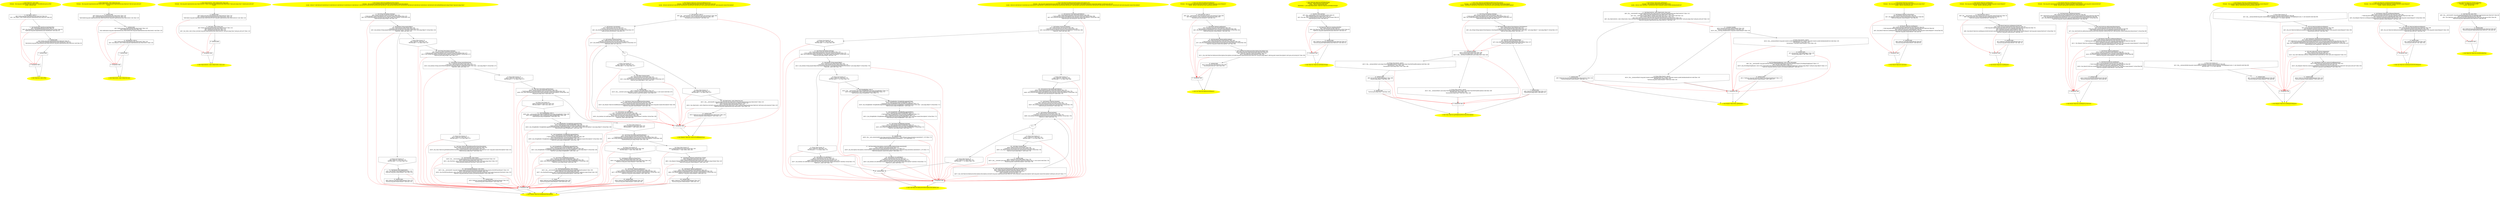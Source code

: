 /* @generated */
digraph cfg {
"org.junit.experimental.max.MaxCore.<init>(java.io.File).9a12c3ebb7fadf8831d4cfd201117331_1" [label="1: Start MaxCore.<init>(File)\nFormals:  this:org.junit.experimental.max.MaxCore* storedResults:java.io.File*\nLocals:  $irvar0:void \n  " color=yellow style=filled]
	

	 "org.junit.experimental.max.MaxCore.<init>(java.io.File).9a12c3ebb7fadf8831d4cfd201117331_1" -> "org.junit.experimental.max.MaxCore.<init>(java.io.File).9a12c3ebb7fadf8831d4cfd201117331_4" ;
"org.junit.experimental.max.MaxCore.<init>(java.io.File).9a12c3ebb7fadf8831d4cfd201117331_2" [label="2: Exit MaxCore.<init>(File) \n  " color=yellow style=filled]
	

"org.junit.experimental.max.MaxCore.<init>(java.io.File).9a12c3ebb7fadf8831d4cfd201117331_3" [label="3:  exceptions sink \n  " shape="box"]
	

	 "org.junit.experimental.max.MaxCore.<init>(java.io.File).9a12c3ebb7fadf8831d4cfd201117331_3" -> "org.junit.experimental.max.MaxCore.<init>(java.io.File).9a12c3ebb7fadf8831d4cfd201117331_2" ;
"org.junit.experimental.max.MaxCore.<init>(java.io.File).9a12c3ebb7fadf8831d4cfd201117331_4" [label="4:  Call Object.<init>() \n   n$0=*&this:org.junit.experimental.max.MaxCore* [line 54]\n  n$1=_fun_Object.<init>()(n$0:org.junit.experimental.max.MaxCore*) [line 54]\n " shape="box"]
	

	 "org.junit.experimental.max.MaxCore.<init>(java.io.File).9a12c3ebb7fadf8831d4cfd201117331_4" -> "org.junit.experimental.max.MaxCore.<init>(java.io.File).9a12c3ebb7fadf8831d4cfd201117331_5" ;
	 "org.junit.experimental.max.MaxCore.<init>(java.io.File).9a12c3ebb7fadf8831d4cfd201117331_4" -> "org.junit.experimental.max.MaxCore.<init>(java.io.File).9a12c3ebb7fadf8831d4cfd201117331_3" [color="red" ];
"org.junit.experimental.max.MaxCore.<init>(java.io.File).9a12c3ebb7fadf8831d4cfd201117331_5" [label="5:  Call MaxHistory MaxHistory.forFolder(File) \n   n$2=*&storedResults:java.io.File* [line 55]\n  n$3=_fun_MaxHistory MaxHistory.forFolder(File)(n$2:java.io.File*) [line 55]\n  *&$irvar0:org.junit.experimental.max.MaxHistory*=n$3 [line 55]\n " shape="box"]
	

	 "org.junit.experimental.max.MaxCore.<init>(java.io.File).9a12c3ebb7fadf8831d4cfd201117331_5" -> "org.junit.experimental.max.MaxCore.<init>(java.io.File).9a12c3ebb7fadf8831d4cfd201117331_6" ;
	 "org.junit.experimental.max.MaxCore.<init>(java.io.File).9a12c3ebb7fadf8831d4cfd201117331_5" -> "org.junit.experimental.max.MaxCore.<init>(java.io.File).9a12c3ebb7fadf8831d4cfd201117331_3" [color="red" ];
"org.junit.experimental.max.MaxCore.<init>(java.io.File).9a12c3ebb7fadf8831d4cfd201117331_6" [label="6:  method_body \n   n$4=*&this:org.junit.experimental.max.MaxCore* [line 55]\n  n$5=*&$irvar0:org.junit.experimental.max.MaxHistory* [line 55]\n  *n$4.history:org.junit.experimental.max.MaxCore(root org.junit.experimental.max.MaxCore)=n$5 [line 55]\n " shape="box"]
	

	 "org.junit.experimental.max.MaxCore.<init>(java.io.File).9a12c3ebb7fadf8831d4cfd201117331_6" -> "org.junit.experimental.max.MaxCore.<init>(java.io.File).9a12c3ebb7fadf8831d4cfd201117331_7" ;
	 "org.junit.experimental.max.MaxCore.<init>(java.io.File).9a12c3ebb7fadf8831d4cfd201117331_6" -> "org.junit.experimental.max.MaxCore.<init>(java.io.File).9a12c3ebb7fadf8831d4cfd201117331_3" [color="red" ];
"org.junit.experimental.max.MaxCore.<init>(java.io.File).9a12c3ebb7fadf8831d4cfd201117331_7" [label="7:  method_body \n  " shape="box"]
	

	 "org.junit.experimental.max.MaxCore.<init>(java.io.File).9a12c3ebb7fadf8831d4cfd201117331_7" -> "org.junit.experimental.max.MaxCore.<init>(java.io.File).9a12c3ebb7fadf8831d4cfd201117331_2" ;
	 "org.junit.experimental.max.MaxCore.<init>(java.io.File).9a12c3ebb7fadf8831d4cfd201117331_7" -> "org.junit.experimental.max.MaxCore.<init>(java.io.File).9a12c3ebb7fadf8831d4cfd201117331_3" [color="red" ];
"org.junit.experimental.max.MaxCore$1.<init>(org.junit.experimental.max.MaxCore,java.util.List).6fddbe858640d66e486602a0da96bc27_1" [label="1: Start MaxCore$1.<init>(MaxCore,List)\nFormals:  this:org.junit.experimental.max.MaxCore$1* this$0:org.junit.experimental.max.MaxCore* $bcvar2:java.util.List*\nLocals:  \n  " color=yellow style=filled]
	

	 "org.junit.experimental.max.MaxCore$1.<init>(org.junit.experimental.max.MaxCore,java.util.List).6fddbe858640d66e486602a0da96bc27_1" -> "org.junit.experimental.max.MaxCore$1.<init>(org.junit.experimental.max.MaxCore,java.util.List).6fddbe858640d66e486602a0da96bc27_4" ;
"org.junit.experimental.max.MaxCore$1.<init>(org.junit.experimental.max.MaxCore,java.util.List).6fddbe858640d66e486602a0da96bc27_2" [label="2: Exit MaxCore$1.<init>(MaxCore,List) \n  " color=yellow style=filled]
	

"org.junit.experimental.max.MaxCore$1.<init>(org.junit.experimental.max.MaxCore,java.util.List).6fddbe858640d66e486602a0da96bc27_3" [label="3:  exceptions sink \n  " shape="box"]
	

	 "org.junit.experimental.max.MaxCore$1.<init>(org.junit.experimental.max.MaxCore,java.util.List).6fddbe858640d66e486602a0da96bc27_3" -> "org.junit.experimental.max.MaxCore$1.<init>(org.junit.experimental.max.MaxCore,java.util.List).6fddbe858640d66e486602a0da96bc27_2" ;
"org.junit.experimental.max.MaxCore$1.<init>(org.junit.experimental.max.MaxCore,java.util.List).6fddbe858640d66e486602a0da96bc27_4" [label="4:  method_body \n   n$0=*&this:org.junit.experimental.max.MaxCore$1* [line 110]\n  n$1=*&this$0:org.junit.experimental.max.MaxCore* [line 110]\n  *n$0.this$0:org.junit.experimental.max.MaxCore$1(root org.junit.experimental.max.MaxCore$1)=n$1 [line 110]\n " shape="box"]
	

	 "org.junit.experimental.max.MaxCore$1.<init>(org.junit.experimental.max.MaxCore,java.util.List).6fddbe858640d66e486602a0da96bc27_4" -> "org.junit.experimental.max.MaxCore$1.<init>(org.junit.experimental.max.MaxCore,java.util.List).6fddbe858640d66e486602a0da96bc27_5" ;
	 "org.junit.experimental.max.MaxCore$1.<init>(org.junit.experimental.max.MaxCore,java.util.List).6fddbe858640d66e486602a0da96bc27_4" -> "org.junit.experimental.max.MaxCore$1.<init>(org.junit.experimental.max.MaxCore,java.util.List).6fddbe858640d66e486602a0da96bc27_3" [color="red" ];
"org.junit.experimental.max.MaxCore$1.<init>(org.junit.experimental.max.MaxCore,java.util.List).6fddbe858640d66e486602a0da96bc27_5" [label="5:  method_body \n   n$2=*&this:org.junit.experimental.max.MaxCore$1* [line 110]\n  n$3=*&$bcvar2:java.util.List* [line 110]\n  *n$2.val$runners:org.junit.experimental.max.MaxCore$1(root org.junit.experimental.max.MaxCore$1)=n$3 [line 110]\n " shape="box"]
	

	 "org.junit.experimental.max.MaxCore$1.<init>(org.junit.experimental.max.MaxCore,java.util.List).6fddbe858640d66e486602a0da96bc27_5" -> "org.junit.experimental.max.MaxCore$1.<init>(org.junit.experimental.max.MaxCore,java.util.List).6fddbe858640d66e486602a0da96bc27_6" ;
	 "org.junit.experimental.max.MaxCore$1.<init>(org.junit.experimental.max.MaxCore,java.util.List).6fddbe858640d66e486602a0da96bc27_5" -> "org.junit.experimental.max.MaxCore$1.<init>(org.junit.experimental.max.MaxCore,java.util.List).6fddbe858640d66e486602a0da96bc27_3" [color="red" ];
"org.junit.experimental.max.MaxCore$1.<init>(org.junit.experimental.max.MaxCore,java.util.List).6fddbe858640d66e486602a0da96bc27_6" [label="6:  Call Request.<init>() \n   n$4=*&this:org.junit.experimental.max.MaxCore$1* [line 110]\n  n$5=_fun_Request.<init>()(n$4:org.junit.experimental.max.MaxCore$1*) [line 110]\n " shape="box"]
	

	 "org.junit.experimental.max.MaxCore$1.<init>(org.junit.experimental.max.MaxCore,java.util.List).6fddbe858640d66e486602a0da96bc27_6" -> "org.junit.experimental.max.MaxCore$1.<init>(org.junit.experimental.max.MaxCore,java.util.List).6fddbe858640d66e486602a0da96bc27_7" ;
	 "org.junit.experimental.max.MaxCore$1.<init>(org.junit.experimental.max.MaxCore,java.util.List).6fddbe858640d66e486602a0da96bc27_6" -> "org.junit.experimental.max.MaxCore$1.<init>(org.junit.experimental.max.MaxCore,java.util.List).6fddbe858640d66e486602a0da96bc27_3" [color="red" ];
"org.junit.experimental.max.MaxCore$1.<init>(org.junit.experimental.max.MaxCore,java.util.List).6fddbe858640d66e486602a0da96bc27_7" [label="7:  method_body \n  " shape="box"]
	

	 "org.junit.experimental.max.MaxCore$1.<init>(org.junit.experimental.max.MaxCore,java.util.List).6fddbe858640d66e486602a0da96bc27_7" -> "org.junit.experimental.max.MaxCore$1.<init>(org.junit.experimental.max.MaxCore,java.util.List).6fddbe858640d66e486602a0da96bc27_2" ;
	 "org.junit.experimental.max.MaxCore$1.<init>(org.junit.experimental.max.MaxCore,java.util.List).6fddbe858640d66e486602a0da96bc27_7" -> "org.junit.experimental.max.MaxCore$1.<init>(org.junit.experimental.max.MaxCore,java.util.List).6fddbe858640d66e486602a0da96bc27_3" [color="red" ];
"org.junit.experimental.max.MaxCore$1$1.<init>(org.junit.experimental.max.MaxCore$1,java.lang.Class,j.c2bf2a1e975d87404e2eb0a20afd48c1_1" [label="1: Start MaxCore$1$1.<init>(MaxCore$1,Class,List)\nFormals:  this:org.junit.experimental.max.MaxCore$1$1* this$1:org.junit.experimental.max.MaxCore$1* klass:java.lang.Class* runners:java.util.List*\nLocals:  \n  " color=yellow style=filled]
	

	 "org.junit.experimental.max.MaxCore$1$1.<init>(org.junit.experimental.max.MaxCore$1,java.lang.Class,j.c2bf2a1e975d87404e2eb0a20afd48c1_1" -> "org.junit.experimental.max.MaxCore$1$1.<init>(org.junit.experimental.max.MaxCore$1,java.lang.Class,j.c2bf2a1e975d87404e2eb0a20afd48c1_4" ;
"org.junit.experimental.max.MaxCore$1$1.<init>(org.junit.experimental.max.MaxCore$1,java.lang.Class,j.c2bf2a1e975d87404e2eb0a20afd48c1_2" [label="2: Exit MaxCore$1$1.<init>(MaxCore$1,Class,List) \n  " color=yellow style=filled]
	

"org.junit.experimental.max.MaxCore$1$1.<init>(org.junit.experimental.max.MaxCore$1,java.lang.Class,j.c2bf2a1e975d87404e2eb0a20afd48c1_3" [label="3:  exceptions sink \n  " shape="box"]
	

	 "org.junit.experimental.max.MaxCore$1$1.<init>(org.junit.experimental.max.MaxCore$1,java.lang.Class,j.c2bf2a1e975d87404e2eb0a20afd48c1_3" -> "org.junit.experimental.max.MaxCore$1$1.<init>(org.junit.experimental.max.MaxCore$1,java.lang.Class,j.c2bf2a1e975d87404e2eb0a20afd48c1_2" ;
"org.junit.experimental.max.MaxCore$1$1.<init>(org.junit.experimental.max.MaxCore$1,java.lang.Class,j.c2bf2a1e975d87404e2eb0a20afd48c1_4" [label="4:  method_body \n   n$0=*&this:org.junit.experimental.max.MaxCore$1$1* [line 114]\n  n$1=*&this$1:org.junit.experimental.max.MaxCore$1* [line 114]\n  *n$0.this$1:org.junit.experimental.max.MaxCore$1$1(root org.junit.experimental.max.MaxCore$1$1)=n$1 [line 114]\n " shape="box"]
	

	 "org.junit.experimental.max.MaxCore$1$1.<init>(org.junit.experimental.max.MaxCore$1,java.lang.Class,j.c2bf2a1e975d87404e2eb0a20afd48c1_4" -> "org.junit.experimental.max.MaxCore$1$1.<init>(org.junit.experimental.max.MaxCore$1,java.lang.Class,j.c2bf2a1e975d87404e2eb0a20afd48c1_5" ;
	 "org.junit.experimental.max.MaxCore$1$1.<init>(org.junit.experimental.max.MaxCore$1,java.lang.Class,j.c2bf2a1e975d87404e2eb0a20afd48c1_4" -> "org.junit.experimental.max.MaxCore$1$1.<init>(org.junit.experimental.max.MaxCore$1,java.lang.Class,j.c2bf2a1e975d87404e2eb0a20afd48c1_3" [color="red" ];
"org.junit.experimental.max.MaxCore$1$1.<init>(org.junit.experimental.max.MaxCore$1,java.lang.Class,j.c2bf2a1e975d87404e2eb0a20afd48c1_5" [label="5:  Call Suite.<init>(Class,List) \n   n$2=*&this:org.junit.experimental.max.MaxCore$1$1* [line 114]\n  n$3=*&klass:java.lang.Class* [line 114]\n  n$4=*&runners:java.util.List* [line 114]\n  n$5=_fun_Suite.<init>(Class,List)(n$2:org.junit.experimental.max.MaxCore$1$1*,n$3:java.lang.Class*,n$4:java.util.List*) [line 114]\n " shape="box"]
	

	 "org.junit.experimental.max.MaxCore$1$1.<init>(org.junit.experimental.max.MaxCore$1,java.lang.Class,j.c2bf2a1e975d87404e2eb0a20afd48c1_5" -> "org.junit.experimental.max.MaxCore$1$1.<init>(org.junit.experimental.max.MaxCore$1,java.lang.Class,j.c2bf2a1e975d87404e2eb0a20afd48c1_6" ;
	 "org.junit.experimental.max.MaxCore$1$1.<init>(org.junit.experimental.max.MaxCore$1,java.lang.Class,j.c2bf2a1e975d87404e2eb0a20afd48c1_5" -> "org.junit.experimental.max.MaxCore$1$1.<init>(org.junit.experimental.max.MaxCore$1,java.lang.Class,j.c2bf2a1e975d87404e2eb0a20afd48c1_3" [color="red" ];
"org.junit.experimental.max.MaxCore$1$1.<init>(org.junit.experimental.max.MaxCore$1,java.lang.Class,j.c2bf2a1e975d87404e2eb0a20afd48c1_6" [label="6:  method_body \n  " shape="box"]
	

	 "org.junit.experimental.max.MaxCore$1$1.<init>(org.junit.experimental.max.MaxCore$1,java.lang.Class,j.c2bf2a1e975d87404e2eb0a20afd48c1_6" -> "org.junit.experimental.max.MaxCore$1$1.<init>(org.junit.experimental.max.MaxCore$1,java.lang.Class,j.c2bf2a1e975d87404e2eb0a20afd48c1_2" ;
	 "org.junit.experimental.max.MaxCore$1$1.<init>(org.junit.experimental.max.MaxCore$1,java.lang.Class,j.c2bf2a1e975d87404e2eb0a20afd48c1_6" -> "org.junit.experimental.max.MaxCore$1$1.<init>(org.junit.experimental.max.MaxCore$1,java.lang.Class,j.c2bf2a1e975d87404e2eb0a20afd48c1_3" [color="red" ];
"org.junit.experimental.max.MaxCore.buildRunner(org.junit.runner.Description):org.junit.runner.Runner.09c4b0fb3b3d56ffd308da48e521ee45_1" [label="1: Start Runner MaxCore.buildRunner(Description)\nFormals:  this:org.junit.experimental.max.MaxCore* each:org.junit.runner.Description*\nLocals:  $irvar17:void $irvar16:void $irvar15:void $irvar14:void $irvar13:void $irvar12:void $irvar11:void $irvar10:void $irvar9:void $irvar8:void $irvar7:void $irvar6:void $irvar5:void $irvar4:void $irvar3:void $irvar2:void $irvar1:void $irvar0:void methodName:java.lang.String* type:java.lang.Class* \n  " color=yellow style=filled]
	

	 "org.junit.experimental.max.MaxCore.buildRunner(org.junit.runner.Description):org.junit.runner.Runner.09c4b0fb3b3d56ffd308da48e521ee45_1" -> "org.junit.experimental.max.MaxCore.buildRunner(org.junit.runner.Description):org.junit.runner.Runner.09c4b0fb3b3d56ffd308da48e521ee45_4" ;
"org.junit.experimental.max.MaxCore.buildRunner(org.junit.runner.Description):org.junit.runner.Runner.09c4b0fb3b3d56ffd308da48e521ee45_2" [label="2: Exit Runner MaxCore.buildRunner(Description) \n  " color=yellow style=filled]
	

"org.junit.experimental.max.MaxCore.buildRunner(org.junit.runner.Description):org.junit.runner.Runner.09c4b0fb3b3d56ffd308da48e521ee45_3" [label="3:  exceptions sink \n  " shape="box"]
	

	 "org.junit.experimental.max.MaxCore.buildRunner(org.junit.runner.Description):org.junit.runner.Runner.09c4b0fb3b3d56ffd308da48e521ee45_3" -> "org.junit.experimental.max.MaxCore.buildRunner(org.junit.runner.Description):org.junit.runner.Runner.09c4b0fb3b3d56ffd308da48e521ee45_2" ;
"org.junit.experimental.max.MaxCore.buildRunner(org.junit.runner.Description):org.junit.runner.Runner.09c4b0fb3b3d56ffd308da48e521ee45_4" [label="4:  Call String Description.toString() \n   n$0=*&each:org.junit.runner.Description* [line 124]\n  _=*n$0:org.junit.runner.Description*(root org.junit.runner.Description) [line 124]\n  n$2=_fun_String Description.toString()(n$0:org.junit.runner.Description*) virtual [line 124]\n  *&$irvar0:java.lang.String*=n$2 [line 124]\n " shape="box"]
	

	 "org.junit.experimental.max.MaxCore.buildRunner(org.junit.runner.Description):org.junit.runner.Runner.09c4b0fb3b3d56ffd308da48e521ee45_4" -> "org.junit.experimental.max.MaxCore.buildRunner(org.junit.runner.Description):org.junit.runner.Runner.09c4b0fb3b3d56ffd308da48e521ee45_5" ;
	 "org.junit.experimental.max.MaxCore.buildRunner(org.junit.runner.Description):org.junit.runner.Runner.09c4b0fb3b3d56ffd308da48e521ee45_4" -> "org.junit.experimental.max.MaxCore.buildRunner(org.junit.runner.Description):org.junit.runner.Runner.09c4b0fb3b3d56ffd308da48e521ee45_3" [color="red" ];
"org.junit.experimental.max.MaxCore.buildRunner(org.junit.runner.Description):org.junit.runner.Runner.09c4b0fb3b3d56ffd308da48e521ee45_5" [label="5:  Call boolean String.equals(Object) \n   n$3=*&$irvar0:java.lang.String* [line 124]\n  _=*n$3:java.lang.String*(root java.lang.String) [line 124]\n  n$5=_fun_boolean String.equals(Object)(n$3:java.lang.String*,\"TestSuite with 0 tests\":java.lang.Object*) virtual [line 124]\n  *&$irvar1:_Bool=n$5 [line 124]\n " shape="box"]
	

	 "org.junit.experimental.max.MaxCore.buildRunner(org.junit.runner.Description):org.junit.runner.Runner.09c4b0fb3b3d56ffd308da48e521ee45_5" -> "org.junit.experimental.max.MaxCore.buildRunner(org.junit.runner.Description):org.junit.runner.Runner.09c4b0fb3b3d56ffd308da48e521ee45_6" ;
	 "org.junit.experimental.max.MaxCore.buildRunner(org.junit.runner.Description):org.junit.runner.Runner.09c4b0fb3b3d56ffd308da48e521ee45_5" -> "org.junit.experimental.max.MaxCore.buildRunner(org.junit.runner.Description):org.junit.runner.Runner.09c4b0fb3b3d56ffd308da48e521ee45_7" ;
	 "org.junit.experimental.max.MaxCore.buildRunner(org.junit.runner.Description):org.junit.runner.Runner.09c4b0fb3b3d56ffd308da48e521ee45_5" -> "org.junit.experimental.max.MaxCore.buildRunner(org.junit.runner.Description):org.junit.runner.Runner.09c4b0fb3b3d56ffd308da48e521ee45_3" [color="red" ];
"org.junit.experimental.max.MaxCore.buildRunner(org.junit.runner.Description):org.junit.runner.Runner.09c4b0fb3b3d56ffd308da48e521ee45_6" [label="6: Prune (true branch, if) \n   n$6=*&$irvar1:_Bool [line 124]\n  PRUNE(!(n$6 == 0), true); [line 124]\n " shape="invhouse"]
	

	 "org.junit.experimental.max.MaxCore.buildRunner(org.junit.runner.Description):org.junit.runner.Runner.09c4b0fb3b3d56ffd308da48e521ee45_6" -> "org.junit.experimental.max.MaxCore.buildRunner(org.junit.runner.Description):org.junit.runner.Runner.09c4b0fb3b3d56ffd308da48e521ee45_8" ;
	 "org.junit.experimental.max.MaxCore.buildRunner(org.junit.runner.Description):org.junit.runner.Runner.09c4b0fb3b3d56ffd308da48e521ee45_6" -> "org.junit.experimental.max.MaxCore.buildRunner(org.junit.runner.Description):org.junit.runner.Runner.09c4b0fb3b3d56ffd308da48e521ee45_3" [color="red" ];
"org.junit.experimental.max.MaxCore.buildRunner(org.junit.runner.Description):org.junit.runner.Runner.09c4b0fb3b3d56ffd308da48e521ee45_7" [label="7: Prune (false branch, if) \n   n$6=*&$irvar1:_Bool [line 124]\n  PRUNE((n$6 == 0), false); [line 124]\n " shape="invhouse"]
	

	 "org.junit.experimental.max.MaxCore.buildRunner(org.junit.runner.Description):org.junit.runner.Runner.09c4b0fb3b3d56ffd308da48e521ee45_7" -> "org.junit.experimental.max.MaxCore.buildRunner(org.junit.runner.Description):org.junit.runner.Runner.09c4b0fb3b3d56ffd308da48e521ee45_10" ;
	 "org.junit.experimental.max.MaxCore.buildRunner(org.junit.runner.Description):org.junit.runner.Runner.09c4b0fb3b3d56ffd308da48e521ee45_7" -> "org.junit.experimental.max.MaxCore.buildRunner(org.junit.runner.Description):org.junit.runner.Runner.09c4b0fb3b3d56ffd308da48e521ee45_3" [color="red" ];
"org.junit.experimental.max.MaxCore.buildRunner(org.junit.runner.Description):org.junit.runner.Runner.09c4b0fb3b3d56ffd308da48e521ee45_8" [label="8:  Call Runner Suite.emptySuite() \n   n$7=_fun_Runner Suite.emptySuite()() [line 125]\n  *&$irvar2:org.junit.runner.Runner*=n$7 [line 125]\n " shape="box"]
	

	 "org.junit.experimental.max.MaxCore.buildRunner(org.junit.runner.Description):org.junit.runner.Runner.09c4b0fb3b3d56ffd308da48e521ee45_8" -> "org.junit.experimental.max.MaxCore.buildRunner(org.junit.runner.Description):org.junit.runner.Runner.09c4b0fb3b3d56ffd308da48e521ee45_9" ;
	 "org.junit.experimental.max.MaxCore.buildRunner(org.junit.runner.Description):org.junit.runner.Runner.09c4b0fb3b3d56ffd308da48e521ee45_8" -> "org.junit.experimental.max.MaxCore.buildRunner(org.junit.runner.Description):org.junit.runner.Runner.09c4b0fb3b3d56ffd308da48e521ee45_3" [color="red" ];
"org.junit.experimental.max.MaxCore.buildRunner(org.junit.runner.Description):org.junit.runner.Runner.09c4b0fb3b3d56ffd308da48e521ee45_9" [label="9:  method_body \n   n$8=*&$irvar2:org.junit.runner.Runner* [line 125]\n  *&return:org.junit.runner.Runner*=n$8 [line 125]\n " shape="box"]
	

	 "org.junit.experimental.max.MaxCore.buildRunner(org.junit.runner.Description):org.junit.runner.Runner.09c4b0fb3b3d56ffd308da48e521ee45_9" -> "org.junit.experimental.max.MaxCore.buildRunner(org.junit.runner.Description):org.junit.runner.Runner.09c4b0fb3b3d56ffd308da48e521ee45_2" ;
	 "org.junit.experimental.max.MaxCore.buildRunner(org.junit.runner.Description):org.junit.runner.Runner.09c4b0fb3b3d56ffd308da48e521ee45_9" -> "org.junit.experimental.max.MaxCore.buildRunner(org.junit.runner.Description):org.junit.runner.Runner.09c4b0fb3b3d56ffd308da48e521ee45_3" [color="red" ];
"org.junit.experimental.max.MaxCore.buildRunner(org.junit.runner.Description):org.junit.runner.Runner.09c4b0fb3b3d56ffd308da48e521ee45_10" [label="10:  Call String Description.toString() \n   n$9=*&each:org.junit.runner.Description* [line 127]\n  _=*n$9:org.junit.runner.Description*(root org.junit.runner.Description) [line 127]\n  n$11=_fun_String Description.toString()(n$9:org.junit.runner.Description*) virtual [line 127]\n  *&$irvar3:java.lang.String*=n$11 [line 127]\n " shape="box"]
	

	 "org.junit.experimental.max.MaxCore.buildRunner(org.junit.runner.Description):org.junit.runner.Runner.09c4b0fb3b3d56ffd308da48e521ee45_10" -> "org.junit.experimental.max.MaxCore.buildRunner(org.junit.runner.Description):org.junit.runner.Runner.09c4b0fb3b3d56ffd308da48e521ee45_11" ;
	 "org.junit.experimental.max.MaxCore.buildRunner(org.junit.runner.Description):org.junit.runner.Runner.09c4b0fb3b3d56ffd308da48e521ee45_10" -> "org.junit.experimental.max.MaxCore.buildRunner(org.junit.runner.Description):org.junit.runner.Runner.09c4b0fb3b3d56ffd308da48e521ee45_3" [color="red" ];
"org.junit.experimental.max.MaxCore.buildRunner(org.junit.runner.Description):org.junit.runner.Runner.09c4b0fb3b3d56ffd308da48e521ee45_11" [label="11:  Call boolean String.startsWith(String) \n   n$12=*&$irvar3:java.lang.String* [line 127]\n  _=*n$12:java.lang.String*(root java.lang.String) [line 127]\n  n$14=_fun_boolean String.startsWith(String)(n$12:java.lang.String*,\"malformed JUnit 3 test class: \":java.lang.Object*) virtual [line 127]\n  *&$irvar4:_Bool=n$14 [line 127]\n " shape="box"]
	

	 "org.junit.experimental.max.MaxCore.buildRunner(org.junit.runner.Description):org.junit.runner.Runner.09c4b0fb3b3d56ffd308da48e521ee45_11" -> "org.junit.experimental.max.MaxCore.buildRunner(org.junit.runner.Description):org.junit.runner.Runner.09c4b0fb3b3d56ffd308da48e521ee45_12" ;
	 "org.junit.experimental.max.MaxCore.buildRunner(org.junit.runner.Description):org.junit.runner.Runner.09c4b0fb3b3d56ffd308da48e521ee45_11" -> "org.junit.experimental.max.MaxCore.buildRunner(org.junit.runner.Description):org.junit.runner.Runner.09c4b0fb3b3d56ffd308da48e521ee45_13" ;
	 "org.junit.experimental.max.MaxCore.buildRunner(org.junit.runner.Description):org.junit.runner.Runner.09c4b0fb3b3d56ffd308da48e521ee45_11" -> "org.junit.experimental.max.MaxCore.buildRunner(org.junit.runner.Description):org.junit.runner.Runner.09c4b0fb3b3d56ffd308da48e521ee45_3" [color="red" ];
"org.junit.experimental.max.MaxCore.buildRunner(org.junit.runner.Description):org.junit.runner.Runner.09c4b0fb3b3d56ffd308da48e521ee45_12" [label="12: Prune (true branch, if) \n   n$15=*&$irvar4:_Bool [line 127]\n  PRUNE(!(n$15 == 0), true); [line 127]\n " shape="invhouse"]
	

	 "org.junit.experimental.max.MaxCore.buildRunner(org.junit.runner.Description):org.junit.runner.Runner.09c4b0fb3b3d56ffd308da48e521ee45_12" -> "org.junit.experimental.max.MaxCore.buildRunner(org.junit.runner.Description):org.junit.runner.Runner.09c4b0fb3b3d56ffd308da48e521ee45_14" ;
	 "org.junit.experimental.max.MaxCore.buildRunner(org.junit.runner.Description):org.junit.runner.Runner.09c4b0fb3b3d56ffd308da48e521ee45_12" -> "org.junit.experimental.max.MaxCore.buildRunner(org.junit.runner.Description):org.junit.runner.Runner.09c4b0fb3b3d56ffd308da48e521ee45_3" [color="red" ];
"org.junit.experimental.max.MaxCore.buildRunner(org.junit.runner.Description):org.junit.runner.Runner.09c4b0fb3b3d56ffd308da48e521ee45_13" [label="13: Prune (false branch, if) \n   n$15=*&$irvar4:_Bool [line 127]\n  PRUNE((n$15 == 0), false); [line 127]\n " shape="invhouse"]
	

	 "org.junit.experimental.max.MaxCore.buildRunner(org.junit.runner.Description):org.junit.runner.Runner.09c4b0fb3b3d56ffd308da48e521ee45_13" -> "org.junit.experimental.max.MaxCore.buildRunner(org.junit.runner.Description):org.junit.runner.Runner.09c4b0fb3b3d56ffd308da48e521ee45_18" ;
	 "org.junit.experimental.max.MaxCore.buildRunner(org.junit.runner.Description):org.junit.runner.Runner.09c4b0fb3b3d56ffd308da48e521ee45_13" -> "org.junit.experimental.max.MaxCore.buildRunner(org.junit.runner.Description):org.junit.runner.Runner.09c4b0fb3b3d56ffd308da48e521ee45_3" [color="red" ];
"org.junit.experimental.max.MaxCore.buildRunner(org.junit.runner.Description):org.junit.runner.Runner.09c4b0fb3b3d56ffd308da48e521ee45_14" [label="14:  Call Class MaxCore.getMalformedTestClass(Description) \n   n$16=*&this:org.junit.experimental.max.MaxCore* [line 132]\n  n$17=*&each:org.junit.runner.Description* [line 132]\n  n$18=_fun_Class MaxCore.getMalformedTestClass(Description)(n$16:org.junit.experimental.max.MaxCore*,n$17:org.junit.runner.Description*) [line 132]\n  *&$irvar5:java.lang.Class*=n$18 [line 132]\n " shape="box"]
	

	 "org.junit.experimental.max.MaxCore.buildRunner(org.junit.runner.Description):org.junit.runner.Runner.09c4b0fb3b3d56ffd308da48e521ee45_14" -> "org.junit.experimental.max.MaxCore.buildRunner(org.junit.runner.Description):org.junit.runner.Runner.09c4b0fb3b3d56ffd308da48e521ee45_15" ;
	 "org.junit.experimental.max.MaxCore.buildRunner(org.junit.runner.Description):org.junit.runner.Runner.09c4b0fb3b3d56ffd308da48e521ee45_14" -> "org.junit.experimental.max.MaxCore.buildRunner(org.junit.runner.Description):org.junit.runner.Runner.09c4b0fb3b3d56ffd308da48e521ee45_3" [color="red" ];
"org.junit.experimental.max.MaxCore.buildRunner(org.junit.runner.Description):org.junit.runner.Runner.09c4b0fb3b3d56ffd308da48e521ee45_15" [label="15:  Call TestSuite.<init>(Class) \n   n$19=_fun___new(sizeof(t=junit.framework.TestSuite):junit.framework.TestSuite*) [line 132]\n  n$20=*&$irvar5:java.lang.Class* [line 132]\n  n$21=_fun_TestSuite.<init>(Class)(n$19:junit.framework.TestSuite*,n$20:java.lang.Class*) [line 132]\n  *&$irvar6:junit.framework.TestSuite*=n$19 [line 132]\n " shape="box"]
	

	 "org.junit.experimental.max.MaxCore.buildRunner(org.junit.runner.Description):org.junit.runner.Runner.09c4b0fb3b3d56ffd308da48e521ee45_15" -> "org.junit.experimental.max.MaxCore.buildRunner(org.junit.runner.Description):org.junit.runner.Runner.09c4b0fb3b3d56ffd308da48e521ee45_16" ;
	 "org.junit.experimental.max.MaxCore.buildRunner(org.junit.runner.Description):org.junit.runner.Runner.09c4b0fb3b3d56ffd308da48e521ee45_15" -> "org.junit.experimental.max.MaxCore.buildRunner(org.junit.runner.Description):org.junit.runner.Runner.09c4b0fb3b3d56ffd308da48e521ee45_3" [color="red" ];
"org.junit.experimental.max.MaxCore.buildRunner(org.junit.runner.Description):org.junit.runner.Runner.09c4b0fb3b3d56ffd308da48e521ee45_16" [label="16:  Call JUnit38ClassRunner.<init>(Test) \n   n$22=_fun___new(sizeof(t=org.junit.internal.runners.JUnit38ClassRunner):org.junit.internal.runners.JUnit38ClassRunner*) [line 132]\n  n$23=*&$irvar6:junit.framework.TestSuite* [line 132]\n  n$24=_fun_JUnit38ClassRunner.<init>(Test)(n$22:org.junit.internal.runners.JUnit38ClassRunner*,n$23:junit.framework.TestSuite*) [line 132]\n  *&$irvar7:org.junit.internal.runners.JUnit38ClassRunner*=n$22 [line 132]\n " shape="box"]
	

	 "org.junit.experimental.max.MaxCore.buildRunner(org.junit.runner.Description):org.junit.runner.Runner.09c4b0fb3b3d56ffd308da48e521ee45_16" -> "org.junit.experimental.max.MaxCore.buildRunner(org.junit.runner.Description):org.junit.runner.Runner.09c4b0fb3b3d56ffd308da48e521ee45_17" ;
	 "org.junit.experimental.max.MaxCore.buildRunner(org.junit.runner.Description):org.junit.runner.Runner.09c4b0fb3b3d56ffd308da48e521ee45_16" -> "org.junit.experimental.max.MaxCore.buildRunner(org.junit.runner.Description):org.junit.runner.Runner.09c4b0fb3b3d56ffd308da48e521ee45_3" [color="red" ];
"org.junit.experimental.max.MaxCore.buildRunner(org.junit.runner.Description):org.junit.runner.Runner.09c4b0fb3b3d56ffd308da48e521ee45_17" [label="17:  method_body \n   n$25=*&$irvar7:org.junit.internal.runners.JUnit38ClassRunner* [line 132]\n  *&return:org.junit.runner.Runner*=n$25 [line 132]\n " shape="box"]
	

	 "org.junit.experimental.max.MaxCore.buildRunner(org.junit.runner.Description):org.junit.runner.Runner.09c4b0fb3b3d56ffd308da48e521ee45_17" -> "org.junit.experimental.max.MaxCore.buildRunner(org.junit.runner.Description):org.junit.runner.Runner.09c4b0fb3b3d56ffd308da48e521ee45_2" ;
	 "org.junit.experimental.max.MaxCore.buildRunner(org.junit.runner.Description):org.junit.runner.Runner.09c4b0fb3b3d56ffd308da48e521ee45_17" -> "org.junit.experimental.max.MaxCore.buildRunner(org.junit.runner.Description):org.junit.runner.Runner.09c4b0fb3b3d56ffd308da48e521ee45_3" [color="red" ];
"org.junit.experimental.max.MaxCore.buildRunner(org.junit.runner.Description):org.junit.runner.Runner.09c4b0fb3b3d56ffd308da48e521ee45_18" [label="18:  Call Class Description.getTestClass() \n   n$26=*&each:org.junit.runner.Description* [line 134]\n  _=*n$26:org.junit.runner.Description*(root org.junit.runner.Description) [line 134]\n  n$28=_fun_Class Description.getTestClass()(n$26:org.junit.runner.Description*) virtual [line 134]\n  *&type:java.lang.Class*=n$28 [line 134]\n " shape="box"]
	

	 "org.junit.experimental.max.MaxCore.buildRunner(org.junit.runner.Description):org.junit.runner.Runner.09c4b0fb3b3d56ffd308da48e521ee45_18" -> "org.junit.experimental.max.MaxCore.buildRunner(org.junit.runner.Description):org.junit.runner.Runner.09c4b0fb3b3d56ffd308da48e521ee45_19" ;
	 "org.junit.experimental.max.MaxCore.buildRunner(org.junit.runner.Description):org.junit.runner.Runner.09c4b0fb3b3d56ffd308da48e521ee45_18" -> "org.junit.experimental.max.MaxCore.buildRunner(org.junit.runner.Description):org.junit.runner.Runner.09c4b0fb3b3d56ffd308da48e521ee45_20" ;
	 "org.junit.experimental.max.MaxCore.buildRunner(org.junit.runner.Description):org.junit.runner.Runner.09c4b0fb3b3d56ffd308da48e521ee45_18" -> "org.junit.experimental.max.MaxCore.buildRunner(org.junit.runner.Description):org.junit.runner.Runner.09c4b0fb3b3d56ffd308da48e521ee45_3" [color="red" ];
"org.junit.experimental.max.MaxCore.buildRunner(org.junit.runner.Description):org.junit.runner.Runner.09c4b0fb3b3d56ffd308da48e521ee45_19" [label="19: Prune (true branch, if) \n   n$29=*&type:java.lang.Class* [line 135]\n  PRUNE(!(n$29 != null), true); [line 135]\n " shape="invhouse"]
	

	 "org.junit.experimental.max.MaxCore.buildRunner(org.junit.runner.Description):org.junit.runner.Runner.09c4b0fb3b3d56ffd308da48e521ee45_19" -> "org.junit.experimental.max.MaxCore.buildRunner(org.junit.runner.Description):org.junit.runner.Runner.09c4b0fb3b3d56ffd308da48e521ee45_21" ;
	 "org.junit.experimental.max.MaxCore.buildRunner(org.junit.runner.Description):org.junit.runner.Runner.09c4b0fb3b3d56ffd308da48e521ee45_19" -> "org.junit.experimental.max.MaxCore.buildRunner(org.junit.runner.Description):org.junit.runner.Runner.09c4b0fb3b3d56ffd308da48e521ee45_3" [color="red" ];
"org.junit.experimental.max.MaxCore.buildRunner(org.junit.runner.Description):org.junit.runner.Runner.09c4b0fb3b3d56ffd308da48e521ee45_20" [label="20: Prune (false branch, if) \n   n$29=*&type:java.lang.Class* [line 135]\n  PRUNE((n$29 != null), false); [line 135]\n " shape="invhouse"]
	

	 "org.junit.experimental.max.MaxCore.buildRunner(org.junit.runner.Description):org.junit.runner.Runner.09c4b0fb3b3d56ffd308da48e521ee45_20" -> "org.junit.experimental.max.MaxCore.buildRunner(org.junit.runner.Description):org.junit.runner.Runner.09c4b0fb3b3d56ffd308da48e521ee45_28" ;
	 "org.junit.experimental.max.MaxCore.buildRunner(org.junit.runner.Description):org.junit.runner.Runner.09c4b0fb3b3d56ffd308da48e521ee45_20" -> "org.junit.experimental.max.MaxCore.buildRunner(org.junit.runner.Description):org.junit.runner.Runner.09c4b0fb3b3d56ffd308da48e521ee45_3" [color="red" ];
"org.junit.experimental.max.MaxCore.buildRunner(org.junit.runner.Description):org.junit.runner.Runner.09c4b0fb3b3d56ffd308da48e521ee45_21" [label="21:  Call StringBuilder.<init>() \n   n$30=_fun___new(sizeof(t=java.lang.StringBuilder):java.lang.StringBuilder*) [line 136]\n  n$31=_fun_StringBuilder.<init>()(n$30:java.lang.StringBuilder*) [line 136]\n  *&$irvar8:java.lang.StringBuilder*=n$30 [line 136]\n " shape="box"]
	

	 "org.junit.experimental.max.MaxCore.buildRunner(org.junit.runner.Description):org.junit.runner.Runner.09c4b0fb3b3d56ffd308da48e521ee45_21" -> "org.junit.experimental.max.MaxCore.buildRunner(org.junit.runner.Description):org.junit.runner.Runner.09c4b0fb3b3d56ffd308da48e521ee45_22" ;
	 "org.junit.experimental.max.MaxCore.buildRunner(org.junit.runner.Description):org.junit.runner.Runner.09c4b0fb3b3d56ffd308da48e521ee45_21" -> "org.junit.experimental.max.MaxCore.buildRunner(org.junit.runner.Description):org.junit.runner.Runner.09c4b0fb3b3d56ffd308da48e521ee45_3" [color="red" ];
"org.junit.experimental.max.MaxCore.buildRunner(org.junit.runner.Description):org.junit.runner.Runner.09c4b0fb3b3d56ffd308da48e521ee45_22" [label="22:  Call StringBuilder StringBuilder.append(String) \n   n$32=*&$irvar8:java.lang.StringBuilder* [line 136]\n  _=*n$32:java.lang.StringBuilder*(root java.lang.StringBuilder) [line 136]\n  n$34=_fun_StringBuilder StringBuilder.append(String)(n$32:java.lang.StringBuilder*,\"Can't build a runner from description [\":java.lang.Object*) virtual [line 136]\n  *&$irvar9:java.lang.StringBuilder*=n$34 [line 136]\n " shape="box"]
	

	 "org.junit.experimental.max.MaxCore.buildRunner(org.junit.runner.Description):org.junit.runner.Runner.09c4b0fb3b3d56ffd308da48e521ee45_22" -> "org.junit.experimental.max.MaxCore.buildRunner(org.junit.runner.Description):org.junit.runner.Runner.09c4b0fb3b3d56ffd308da48e521ee45_23" ;
	 "org.junit.experimental.max.MaxCore.buildRunner(org.junit.runner.Description):org.junit.runner.Runner.09c4b0fb3b3d56ffd308da48e521ee45_22" -> "org.junit.experimental.max.MaxCore.buildRunner(org.junit.runner.Description):org.junit.runner.Runner.09c4b0fb3b3d56ffd308da48e521ee45_3" [color="red" ];
"org.junit.experimental.max.MaxCore.buildRunner(org.junit.runner.Description):org.junit.runner.Runner.09c4b0fb3b3d56ffd308da48e521ee45_23" [label="23:  Call StringBuilder StringBuilder.append(Object) \n   n$35=*&$irvar9:java.lang.StringBuilder* [line 136]\n  _=*n$35:java.lang.StringBuilder*(root java.lang.StringBuilder) [line 136]\n  n$37=*&each:org.junit.runner.Description* [line 136]\n  n$38=_fun_StringBuilder StringBuilder.append(Object)(n$35:java.lang.StringBuilder*,n$37:org.junit.runner.Description*) virtual [line 136]\n  *&$irvar10:java.lang.StringBuilder*=n$38 [line 136]\n " shape="box"]
	

	 "org.junit.experimental.max.MaxCore.buildRunner(org.junit.runner.Description):org.junit.runner.Runner.09c4b0fb3b3d56ffd308da48e521ee45_23" -> "org.junit.experimental.max.MaxCore.buildRunner(org.junit.runner.Description):org.junit.runner.Runner.09c4b0fb3b3d56ffd308da48e521ee45_24" ;
	 "org.junit.experimental.max.MaxCore.buildRunner(org.junit.runner.Description):org.junit.runner.Runner.09c4b0fb3b3d56ffd308da48e521ee45_23" -> "org.junit.experimental.max.MaxCore.buildRunner(org.junit.runner.Description):org.junit.runner.Runner.09c4b0fb3b3d56ffd308da48e521ee45_3" [color="red" ];
"org.junit.experimental.max.MaxCore.buildRunner(org.junit.runner.Description):org.junit.runner.Runner.09c4b0fb3b3d56ffd308da48e521ee45_24" [label="24:  Call StringBuilder StringBuilder.append(String) \n   n$39=*&$irvar10:java.lang.StringBuilder* [line 136]\n  _=*n$39:java.lang.StringBuilder*(root java.lang.StringBuilder) [line 136]\n  n$41=_fun_StringBuilder StringBuilder.append(String)(n$39:java.lang.StringBuilder*,\"]\":java.lang.Object*) virtual [line 136]\n  *&$irvar11:java.lang.StringBuilder*=n$41 [line 136]\n " shape="box"]
	

	 "org.junit.experimental.max.MaxCore.buildRunner(org.junit.runner.Description):org.junit.runner.Runner.09c4b0fb3b3d56ffd308da48e521ee45_24" -> "org.junit.experimental.max.MaxCore.buildRunner(org.junit.runner.Description):org.junit.runner.Runner.09c4b0fb3b3d56ffd308da48e521ee45_25" ;
	 "org.junit.experimental.max.MaxCore.buildRunner(org.junit.runner.Description):org.junit.runner.Runner.09c4b0fb3b3d56ffd308da48e521ee45_24" -> "org.junit.experimental.max.MaxCore.buildRunner(org.junit.runner.Description):org.junit.runner.Runner.09c4b0fb3b3d56ffd308da48e521ee45_3" [color="red" ];
"org.junit.experimental.max.MaxCore.buildRunner(org.junit.runner.Description):org.junit.runner.Runner.09c4b0fb3b3d56ffd308da48e521ee45_25" [label="25:  Call String StringBuilder.toString() \n   n$42=*&$irvar11:java.lang.StringBuilder* [line 136]\n  _=*n$42:java.lang.StringBuilder*(root java.lang.StringBuilder) [line 136]\n  n$44=_fun_String StringBuilder.toString()(n$42:java.lang.StringBuilder*) virtual [line 136]\n  *&$irvar12:java.lang.String*=n$44 [line 136]\n " shape="box"]
	

	 "org.junit.experimental.max.MaxCore.buildRunner(org.junit.runner.Description):org.junit.runner.Runner.09c4b0fb3b3d56ffd308da48e521ee45_25" -> "org.junit.experimental.max.MaxCore.buildRunner(org.junit.runner.Description):org.junit.runner.Runner.09c4b0fb3b3d56ffd308da48e521ee45_26" ;
	 "org.junit.experimental.max.MaxCore.buildRunner(org.junit.runner.Description):org.junit.runner.Runner.09c4b0fb3b3d56ffd308da48e521ee45_25" -> "org.junit.experimental.max.MaxCore.buildRunner(org.junit.runner.Description):org.junit.runner.Runner.09c4b0fb3b3d56ffd308da48e521ee45_3" [color="red" ];
"org.junit.experimental.max.MaxCore.buildRunner(org.junit.runner.Description):org.junit.runner.Runner.09c4b0fb3b3d56ffd308da48e521ee45_26" [label="26:  Call RuntimeException.<init>(String) \n   n$45=_fun___new(sizeof(t=java.lang.RuntimeException):java.lang.RuntimeException*) [line 136]\n  n$46=*&$irvar12:java.lang.String* [line 136]\n  n$47=_fun_RuntimeException.<init>(String)(n$45:java.lang.RuntimeException*,n$46:java.lang.String*) [line 136]\n  *&$irvar13:java.lang.RuntimeException*=n$45 [line 136]\n " shape="box"]
	

	 "org.junit.experimental.max.MaxCore.buildRunner(org.junit.runner.Description):org.junit.runner.Runner.09c4b0fb3b3d56ffd308da48e521ee45_26" -> "org.junit.experimental.max.MaxCore.buildRunner(org.junit.runner.Description):org.junit.runner.Runner.09c4b0fb3b3d56ffd308da48e521ee45_27" ;
	 "org.junit.experimental.max.MaxCore.buildRunner(org.junit.runner.Description):org.junit.runner.Runner.09c4b0fb3b3d56ffd308da48e521ee45_26" -> "org.junit.experimental.max.MaxCore.buildRunner(org.junit.runner.Description):org.junit.runner.Runner.09c4b0fb3b3d56ffd308da48e521ee45_3" [color="red" ];
"org.junit.experimental.max.MaxCore.buildRunner(org.junit.runner.Description):org.junit.runner.Runner.09c4b0fb3b3d56ffd308da48e521ee45_27" [label="27:  throw \n   n$48=*&$irvar13:java.lang.RuntimeException* [line 136]\n  *&return:org.junit.runner.Runner*=EXN n$48 [line 136]\n " shape="box"]
	

	 "org.junit.experimental.max.MaxCore.buildRunner(org.junit.runner.Description):org.junit.runner.Runner.09c4b0fb3b3d56ffd308da48e521ee45_27" -> "org.junit.experimental.max.MaxCore.buildRunner(org.junit.runner.Description):org.junit.runner.Runner.09c4b0fb3b3d56ffd308da48e521ee45_2" ;
	 "org.junit.experimental.max.MaxCore.buildRunner(org.junit.runner.Description):org.junit.runner.Runner.09c4b0fb3b3d56ffd308da48e521ee45_27" -> "org.junit.experimental.max.MaxCore.buildRunner(org.junit.runner.Description):org.junit.runner.Runner.09c4b0fb3b3d56ffd308da48e521ee45_3" [color="red" ];
"org.junit.experimental.max.MaxCore.buildRunner(org.junit.runner.Description):org.junit.runner.Runner.09c4b0fb3b3d56ffd308da48e521ee45_28" [label="28:  Call String Description.getMethodName() \n   n$49=*&each:org.junit.runner.Description* [line 138]\n  _=*n$49:org.junit.runner.Description*(root org.junit.runner.Description) [line 138]\n  n$51=_fun_String Description.getMethodName()(n$49:org.junit.runner.Description*) virtual [line 138]\n  *&methodName:java.lang.String*=n$51 [line 138]\n " shape="box"]
	

	 "org.junit.experimental.max.MaxCore.buildRunner(org.junit.runner.Description):org.junit.runner.Runner.09c4b0fb3b3d56ffd308da48e521ee45_28" -> "org.junit.experimental.max.MaxCore.buildRunner(org.junit.runner.Description):org.junit.runner.Runner.09c4b0fb3b3d56ffd308da48e521ee45_29" ;
	 "org.junit.experimental.max.MaxCore.buildRunner(org.junit.runner.Description):org.junit.runner.Runner.09c4b0fb3b3d56ffd308da48e521ee45_28" -> "org.junit.experimental.max.MaxCore.buildRunner(org.junit.runner.Description):org.junit.runner.Runner.09c4b0fb3b3d56ffd308da48e521ee45_30" ;
	 "org.junit.experimental.max.MaxCore.buildRunner(org.junit.runner.Description):org.junit.runner.Runner.09c4b0fb3b3d56ffd308da48e521ee45_28" -> "org.junit.experimental.max.MaxCore.buildRunner(org.junit.runner.Description):org.junit.runner.Runner.09c4b0fb3b3d56ffd308da48e521ee45_3" [color="red" ];
"org.junit.experimental.max.MaxCore.buildRunner(org.junit.runner.Description):org.junit.runner.Runner.09c4b0fb3b3d56ffd308da48e521ee45_29" [label="29: Prune (true branch, if) \n   n$52=*&methodName:java.lang.String* [line 139]\n  PRUNE(!(n$52 != null), true); [line 139]\n " shape="invhouse"]
	

	 "org.junit.experimental.max.MaxCore.buildRunner(org.junit.runner.Description):org.junit.runner.Runner.09c4b0fb3b3d56ffd308da48e521ee45_29" -> "org.junit.experimental.max.MaxCore.buildRunner(org.junit.runner.Description):org.junit.runner.Runner.09c4b0fb3b3d56ffd308da48e521ee45_31" ;
	 "org.junit.experimental.max.MaxCore.buildRunner(org.junit.runner.Description):org.junit.runner.Runner.09c4b0fb3b3d56ffd308da48e521ee45_29" -> "org.junit.experimental.max.MaxCore.buildRunner(org.junit.runner.Description):org.junit.runner.Runner.09c4b0fb3b3d56ffd308da48e521ee45_3" [color="red" ];
"org.junit.experimental.max.MaxCore.buildRunner(org.junit.runner.Description):org.junit.runner.Runner.09c4b0fb3b3d56ffd308da48e521ee45_30" [label="30: Prune (false branch, if) \n   n$52=*&methodName:java.lang.String* [line 139]\n  PRUNE((n$52 != null), false); [line 139]\n " shape="invhouse"]
	

	 "org.junit.experimental.max.MaxCore.buildRunner(org.junit.runner.Description):org.junit.runner.Runner.09c4b0fb3b3d56ffd308da48e521ee45_30" -> "org.junit.experimental.max.MaxCore.buildRunner(org.junit.runner.Description):org.junit.runner.Runner.09c4b0fb3b3d56ffd308da48e521ee45_34" ;
	 "org.junit.experimental.max.MaxCore.buildRunner(org.junit.runner.Description):org.junit.runner.Runner.09c4b0fb3b3d56ffd308da48e521ee45_30" -> "org.junit.experimental.max.MaxCore.buildRunner(org.junit.runner.Description):org.junit.runner.Runner.09c4b0fb3b3d56ffd308da48e521ee45_3" [color="red" ];
"org.junit.experimental.max.MaxCore.buildRunner(org.junit.runner.Description):org.junit.runner.Runner.09c4b0fb3b3d56ffd308da48e521ee45_31" [label="31:  Call Request Request.aClass(Class) \n   n$53=*&type:java.lang.Class* [line 140]\n  n$54=_fun_Request Request.aClass(Class)(n$53:java.lang.Class*) [line 140]\n  *&$irvar14:org.junit.runner.Request*=n$54 [line 140]\n " shape="box"]
	

	 "org.junit.experimental.max.MaxCore.buildRunner(org.junit.runner.Description):org.junit.runner.Runner.09c4b0fb3b3d56ffd308da48e521ee45_31" -> "org.junit.experimental.max.MaxCore.buildRunner(org.junit.runner.Description):org.junit.runner.Runner.09c4b0fb3b3d56ffd308da48e521ee45_32" ;
	 "org.junit.experimental.max.MaxCore.buildRunner(org.junit.runner.Description):org.junit.runner.Runner.09c4b0fb3b3d56ffd308da48e521ee45_31" -> "org.junit.experimental.max.MaxCore.buildRunner(org.junit.runner.Description):org.junit.runner.Runner.09c4b0fb3b3d56ffd308da48e521ee45_3" [color="red" ];
"org.junit.experimental.max.MaxCore.buildRunner(org.junit.runner.Description):org.junit.runner.Runner.09c4b0fb3b3d56ffd308da48e521ee45_32" [label="32:  Call Runner Request.getRunner() \n   n$55=*&$irvar14:org.junit.runner.Request* [line 140]\n  _=*n$55:org.junit.runner.Request*(root org.junit.runner.Request) [line 140]\n  n$57=_fun_Runner Request.getRunner()(n$55:org.junit.runner.Request*) virtual [line 140]\n  *&$irvar15:org.junit.runner.Runner*=n$57 [line 140]\n " shape="box"]
	

	 "org.junit.experimental.max.MaxCore.buildRunner(org.junit.runner.Description):org.junit.runner.Runner.09c4b0fb3b3d56ffd308da48e521ee45_32" -> "org.junit.experimental.max.MaxCore.buildRunner(org.junit.runner.Description):org.junit.runner.Runner.09c4b0fb3b3d56ffd308da48e521ee45_33" ;
	 "org.junit.experimental.max.MaxCore.buildRunner(org.junit.runner.Description):org.junit.runner.Runner.09c4b0fb3b3d56ffd308da48e521ee45_32" -> "org.junit.experimental.max.MaxCore.buildRunner(org.junit.runner.Description):org.junit.runner.Runner.09c4b0fb3b3d56ffd308da48e521ee45_3" [color="red" ];
"org.junit.experimental.max.MaxCore.buildRunner(org.junit.runner.Description):org.junit.runner.Runner.09c4b0fb3b3d56ffd308da48e521ee45_33" [label="33:  method_body \n   n$58=*&$irvar15:org.junit.runner.Runner* [line 140]\n  *&return:org.junit.runner.Runner*=n$58 [line 140]\n " shape="box"]
	

	 "org.junit.experimental.max.MaxCore.buildRunner(org.junit.runner.Description):org.junit.runner.Runner.09c4b0fb3b3d56ffd308da48e521ee45_33" -> "org.junit.experimental.max.MaxCore.buildRunner(org.junit.runner.Description):org.junit.runner.Runner.09c4b0fb3b3d56ffd308da48e521ee45_2" ;
	 "org.junit.experimental.max.MaxCore.buildRunner(org.junit.runner.Description):org.junit.runner.Runner.09c4b0fb3b3d56ffd308da48e521ee45_33" -> "org.junit.experimental.max.MaxCore.buildRunner(org.junit.runner.Description):org.junit.runner.Runner.09c4b0fb3b3d56ffd308da48e521ee45_3" [color="red" ];
"org.junit.experimental.max.MaxCore.buildRunner(org.junit.runner.Description):org.junit.runner.Runner.09c4b0fb3b3d56ffd308da48e521ee45_34" [label="34:  Call Request Request.method(Class,String) \n   n$59=*&type:java.lang.Class* [line 142]\n  n$60=*&methodName:java.lang.String* [line 142]\n  n$61=_fun_Request Request.method(Class,String)(n$59:java.lang.Class*,n$60:java.lang.String*) [line 142]\n  *&$irvar16:org.junit.runner.Request*=n$61 [line 142]\n " shape="box"]
	

	 "org.junit.experimental.max.MaxCore.buildRunner(org.junit.runner.Description):org.junit.runner.Runner.09c4b0fb3b3d56ffd308da48e521ee45_34" -> "org.junit.experimental.max.MaxCore.buildRunner(org.junit.runner.Description):org.junit.runner.Runner.09c4b0fb3b3d56ffd308da48e521ee45_35" ;
	 "org.junit.experimental.max.MaxCore.buildRunner(org.junit.runner.Description):org.junit.runner.Runner.09c4b0fb3b3d56ffd308da48e521ee45_34" -> "org.junit.experimental.max.MaxCore.buildRunner(org.junit.runner.Description):org.junit.runner.Runner.09c4b0fb3b3d56ffd308da48e521ee45_3" [color="red" ];
"org.junit.experimental.max.MaxCore.buildRunner(org.junit.runner.Description):org.junit.runner.Runner.09c4b0fb3b3d56ffd308da48e521ee45_35" [label="35:  Call Runner Request.getRunner() \n   n$62=*&$irvar16:org.junit.runner.Request* [line 142]\n  _=*n$62:org.junit.runner.Request*(root org.junit.runner.Request) [line 142]\n  n$64=_fun_Runner Request.getRunner()(n$62:org.junit.runner.Request*) virtual [line 142]\n  *&$irvar17:org.junit.runner.Runner*=n$64 [line 142]\n " shape="box"]
	

	 "org.junit.experimental.max.MaxCore.buildRunner(org.junit.runner.Description):org.junit.runner.Runner.09c4b0fb3b3d56ffd308da48e521ee45_35" -> "org.junit.experimental.max.MaxCore.buildRunner(org.junit.runner.Description):org.junit.runner.Runner.09c4b0fb3b3d56ffd308da48e521ee45_36" ;
	 "org.junit.experimental.max.MaxCore.buildRunner(org.junit.runner.Description):org.junit.runner.Runner.09c4b0fb3b3d56ffd308da48e521ee45_35" -> "org.junit.experimental.max.MaxCore.buildRunner(org.junit.runner.Description):org.junit.runner.Runner.09c4b0fb3b3d56ffd308da48e521ee45_3" [color="red" ];
"org.junit.experimental.max.MaxCore.buildRunner(org.junit.runner.Description):org.junit.runner.Runner.09c4b0fb3b3d56ffd308da48e521ee45_36" [label="36:  method_body \n   n$65=*&$irvar17:org.junit.runner.Runner* [line 142]\n  *&return:org.junit.runner.Runner*=n$65 [line 142]\n " shape="box"]
	

	 "org.junit.experimental.max.MaxCore.buildRunner(org.junit.runner.Description):org.junit.runner.Runner.09c4b0fb3b3d56ffd308da48e521ee45_36" -> "org.junit.experimental.max.MaxCore.buildRunner(org.junit.runner.Description):org.junit.runner.Runner.09c4b0fb3b3d56ffd308da48e521ee45_2" ;
	 "org.junit.experimental.max.MaxCore.buildRunner(org.junit.runner.Description):org.junit.runner.Runner.09c4b0fb3b3d56ffd308da48e521ee45_36" -> "org.junit.experimental.max.MaxCore.buildRunner(org.junit.runner.Description):org.junit.runner.Runner.09c4b0fb3b3d56ffd308da48e521ee45_3" [color="red" ];
"org.junit.experimental.max.MaxCore.constructLeafRequest(java.util.List):org.junit.runner.Request.9e1036e191c14f1e6c929b5280878bed_1" [label="1: Start Request MaxCore.constructLeafRequest(List)\nFormals:  this:org.junit.experimental.max.MaxCore* leaves:java.util.List*\nLocals:  $irvar4:void $irvar3:void $irvar2:void $irvar1:void $irvar0:void $bcvar3:void runners:java.util.List* each:org.junit.runner.Description* \n  " color=yellow style=filled]
	

	 "org.junit.experimental.max.MaxCore.constructLeafRequest(java.util.List):org.junit.runner.Request.9e1036e191c14f1e6c929b5280878bed_1" -> "org.junit.experimental.max.MaxCore.constructLeafRequest(java.util.List):org.junit.runner.Request.9e1036e191c14f1e6c929b5280878bed_4" ;
"org.junit.experimental.max.MaxCore.constructLeafRequest(java.util.List):org.junit.runner.Request.9e1036e191c14f1e6c929b5280878bed_2" [label="2: Exit Request MaxCore.constructLeafRequest(List) \n  " color=yellow style=filled]
	

"org.junit.experimental.max.MaxCore.constructLeafRequest(java.util.List):org.junit.runner.Request.9e1036e191c14f1e6c929b5280878bed_3" [label="3:  exceptions sink \n  " shape="box"]
	

	 "org.junit.experimental.max.MaxCore.constructLeafRequest(java.util.List):org.junit.runner.Request.9e1036e191c14f1e6c929b5280878bed_3" -> "org.junit.experimental.max.MaxCore.constructLeafRequest(java.util.List):org.junit.runner.Request.9e1036e191c14f1e6c929b5280878bed_2" ;
"org.junit.experimental.max.MaxCore.constructLeafRequest(java.util.List):org.junit.runner.Request.9e1036e191c14f1e6c929b5280878bed_4" [label="4:  Call ArrayList.<init>() \n   n$0=_fun___new(sizeof(t=java.util.ArrayList):java.util.ArrayList*) [line 106]\n  n$1=_fun_ArrayList.<init>()(n$0:java.util.ArrayList*) [line 106]\n  *&runners:java.util.ArrayList*=n$0 [line 106]\n " shape="box"]
	

	 "org.junit.experimental.max.MaxCore.constructLeafRequest(java.util.List):org.junit.runner.Request.9e1036e191c14f1e6c929b5280878bed_4" -> "org.junit.experimental.max.MaxCore.constructLeafRequest(java.util.List):org.junit.runner.Request.9e1036e191c14f1e6c929b5280878bed_5" ;
	 "org.junit.experimental.max.MaxCore.constructLeafRequest(java.util.List):org.junit.runner.Request.9e1036e191c14f1e6c929b5280878bed_4" -> "org.junit.experimental.max.MaxCore.constructLeafRequest(java.util.List):org.junit.runner.Request.9e1036e191c14f1e6c929b5280878bed_3" [color="red" ];
"org.junit.experimental.max.MaxCore.constructLeafRequest(java.util.List):org.junit.runner.Request.9e1036e191c14f1e6c929b5280878bed_5" [label="5:  Call Iterator List.iterator() \n   n$2=*&leaves:java.util.List* [line 107]\n  _=*n$2:java.util.List*(root java.util.List) [line 107]\n  n$4=_fun_Iterator List.iterator()(n$2:java.util.List*) interface virtual [line 107]\n  *&$bcvar3:java.util.Iterator*=n$4 [line 107]\n " shape="box"]
	

	 "org.junit.experimental.max.MaxCore.constructLeafRequest(java.util.List):org.junit.runner.Request.9e1036e191c14f1e6c929b5280878bed_5" -> "org.junit.experimental.max.MaxCore.constructLeafRequest(java.util.List):org.junit.runner.Request.9e1036e191c14f1e6c929b5280878bed_6" ;
	 "org.junit.experimental.max.MaxCore.constructLeafRequest(java.util.List):org.junit.runner.Request.9e1036e191c14f1e6c929b5280878bed_5" -> "org.junit.experimental.max.MaxCore.constructLeafRequest(java.util.List):org.junit.runner.Request.9e1036e191c14f1e6c929b5280878bed_3" [color="red" ];
"org.junit.experimental.max.MaxCore.constructLeafRequest(java.util.List):org.junit.runner.Request.9e1036e191c14f1e6c929b5280878bed_6" [label="6:  Call boolean Iterator.hasNext() \n   n$5=*&$bcvar3:java.util.Iterator* [line 107]\n  _=*n$5:java.util.Iterator*(root java.util.Iterator) [line 107]\n  n$7=_fun_boolean Iterator.hasNext()(n$5:java.util.Iterator*) interface virtual [line 107]\n  *&$irvar0:_Bool=n$7 [line 107]\n " shape="box"]
	

	 "org.junit.experimental.max.MaxCore.constructLeafRequest(java.util.List):org.junit.runner.Request.9e1036e191c14f1e6c929b5280878bed_6" -> "org.junit.experimental.max.MaxCore.constructLeafRequest(java.util.List):org.junit.runner.Request.9e1036e191c14f1e6c929b5280878bed_9" ;
	 "org.junit.experimental.max.MaxCore.constructLeafRequest(java.util.List):org.junit.runner.Request.9e1036e191c14f1e6c929b5280878bed_6" -> "org.junit.experimental.max.MaxCore.constructLeafRequest(java.util.List):org.junit.runner.Request.9e1036e191c14f1e6c929b5280878bed_3" [color="red" ];
"org.junit.experimental.max.MaxCore.constructLeafRequest(java.util.List):org.junit.runner.Request.9e1036e191c14f1e6c929b5280878bed_7" [label="7: Prune (true branch, if) \n   n$8=*&$irvar0:_Bool [line 107]\n  PRUNE(!(n$8 == 0), true); [line 107]\n " shape="invhouse"]
	

	 "org.junit.experimental.max.MaxCore.constructLeafRequest(java.util.List):org.junit.runner.Request.9e1036e191c14f1e6c929b5280878bed_7" -> "org.junit.experimental.max.MaxCore.constructLeafRequest(java.util.List):org.junit.runner.Request.9e1036e191c14f1e6c929b5280878bed_10" ;
	 "org.junit.experimental.max.MaxCore.constructLeafRequest(java.util.List):org.junit.runner.Request.9e1036e191c14f1e6c929b5280878bed_7" -> "org.junit.experimental.max.MaxCore.constructLeafRequest(java.util.List):org.junit.runner.Request.9e1036e191c14f1e6c929b5280878bed_3" [color="red" ];
"org.junit.experimental.max.MaxCore.constructLeafRequest(java.util.List):org.junit.runner.Request.9e1036e191c14f1e6c929b5280878bed_8" [label="8: Prune (false branch, if) \n   n$8=*&$irvar0:_Bool [line 107]\n  PRUNE((n$8 == 0), false); [line 107]\n " shape="invhouse"]
	

	 "org.junit.experimental.max.MaxCore.constructLeafRequest(java.util.List):org.junit.runner.Request.9e1036e191c14f1e6c929b5280878bed_8" -> "org.junit.experimental.max.MaxCore.constructLeafRequest(java.util.List):org.junit.runner.Request.9e1036e191c14f1e6c929b5280878bed_14" ;
	 "org.junit.experimental.max.MaxCore.constructLeafRequest(java.util.List):org.junit.runner.Request.9e1036e191c14f1e6c929b5280878bed_8" -> "org.junit.experimental.max.MaxCore.constructLeafRequest(java.util.List):org.junit.runner.Request.9e1036e191c14f1e6c929b5280878bed_3" [color="red" ];
"org.junit.experimental.max.MaxCore.constructLeafRequest(java.util.List):org.junit.runner.Request.9e1036e191c14f1e6c929b5280878bed_9" [label="9: + \n  " ]
	

	 "org.junit.experimental.max.MaxCore.constructLeafRequest(java.util.List):org.junit.runner.Request.9e1036e191c14f1e6c929b5280878bed_9" -> "org.junit.experimental.max.MaxCore.constructLeafRequest(java.util.List):org.junit.runner.Request.9e1036e191c14f1e6c929b5280878bed_7" ;
	 "org.junit.experimental.max.MaxCore.constructLeafRequest(java.util.List):org.junit.runner.Request.9e1036e191c14f1e6c929b5280878bed_9" -> "org.junit.experimental.max.MaxCore.constructLeafRequest(java.util.List):org.junit.runner.Request.9e1036e191c14f1e6c929b5280878bed_8" ;
"org.junit.experimental.max.MaxCore.constructLeafRequest(java.util.List):org.junit.runner.Request.9e1036e191c14f1e6c929b5280878bed_10" [label="10:  Call Object Iterator.next() \n   n$9=*&$bcvar3:java.util.Iterator* [line 107]\n  _=*n$9:java.util.Iterator*(root java.util.Iterator) [line 107]\n  n$11=_fun_Object Iterator.next()(n$9:java.util.Iterator*) interface virtual [line 107]\n  *&$irvar1:java.lang.Object*=n$11 [line 107]\n " shape="box"]
	

	 "org.junit.experimental.max.MaxCore.constructLeafRequest(java.util.List):org.junit.runner.Request.9e1036e191c14f1e6c929b5280878bed_10" -> "org.junit.experimental.max.MaxCore.constructLeafRequest(java.util.List):org.junit.runner.Request.9e1036e191c14f1e6c929b5280878bed_11" ;
	 "org.junit.experimental.max.MaxCore.constructLeafRequest(java.util.List):org.junit.runner.Request.9e1036e191c14f1e6c929b5280878bed_10" -> "org.junit.experimental.max.MaxCore.constructLeafRequest(java.util.List):org.junit.runner.Request.9e1036e191c14f1e6c929b5280878bed_3" [color="red" ];
"org.junit.experimental.max.MaxCore.constructLeafRequest(java.util.List):org.junit.runner.Request.9e1036e191c14f1e6c929b5280878bed_11" [label="11:  method_body \n   n$12=*&$irvar1:java.lang.Object* [line 107]\n  n$13=_fun___cast(n$12:java.lang.Object*,sizeof(t=org.junit.runner.Description;sub_t=( sub )(cast)):void) [line 107]\n  *&each:org.junit.runner.Description*=n$13 [line 107]\n " shape="box"]
	

	 "org.junit.experimental.max.MaxCore.constructLeafRequest(java.util.List):org.junit.runner.Request.9e1036e191c14f1e6c929b5280878bed_11" -> "org.junit.experimental.max.MaxCore.constructLeafRequest(java.util.List):org.junit.runner.Request.9e1036e191c14f1e6c929b5280878bed_12" ;
	 "org.junit.experimental.max.MaxCore.constructLeafRequest(java.util.List):org.junit.runner.Request.9e1036e191c14f1e6c929b5280878bed_11" -> "org.junit.experimental.max.MaxCore.constructLeafRequest(java.util.List):org.junit.runner.Request.9e1036e191c14f1e6c929b5280878bed_3" [color="red" ];
"org.junit.experimental.max.MaxCore.constructLeafRequest(java.util.List):org.junit.runner.Request.9e1036e191c14f1e6c929b5280878bed_12" [label="12:  Call Runner MaxCore.buildRunner(Description) \n   n$14=*&this:org.junit.experimental.max.MaxCore* [line 108]\n  n$15=*&each:org.junit.runner.Description* [line 108]\n  n$16=_fun_Runner MaxCore.buildRunner(Description)(n$14:org.junit.experimental.max.MaxCore*,n$15:org.junit.runner.Description*) [line 108]\n  *&$irvar2:org.junit.runner.Runner*=n$16 [line 108]\n " shape="box"]
	

	 "org.junit.experimental.max.MaxCore.constructLeafRequest(java.util.List):org.junit.runner.Request.9e1036e191c14f1e6c929b5280878bed_12" -> "org.junit.experimental.max.MaxCore.constructLeafRequest(java.util.List):org.junit.runner.Request.9e1036e191c14f1e6c929b5280878bed_13" ;
	 "org.junit.experimental.max.MaxCore.constructLeafRequest(java.util.List):org.junit.runner.Request.9e1036e191c14f1e6c929b5280878bed_12" -> "org.junit.experimental.max.MaxCore.constructLeafRequest(java.util.List):org.junit.runner.Request.9e1036e191c14f1e6c929b5280878bed_3" [color="red" ];
"org.junit.experimental.max.MaxCore.constructLeafRequest(java.util.List):org.junit.runner.Request.9e1036e191c14f1e6c929b5280878bed_13" [label="13:  Call boolean List.add(Object) \n   n$17=*&runners:java.util.ArrayList* [line 108]\n  _=*n$17:java.util.ArrayList*(root java.util.ArrayList) [line 108]\n  n$19=*&$irvar2:org.junit.runner.Runner* [line 108]\n  n$20=_fun_boolean List.add(Object)(n$17:java.util.ArrayList*,n$19:org.junit.runner.Runner*) interface virtual [line 108]\n  *&$irvar3:_Bool=n$20 [line 108]\n " shape="box"]
	

	 "org.junit.experimental.max.MaxCore.constructLeafRequest(java.util.List):org.junit.runner.Request.9e1036e191c14f1e6c929b5280878bed_13" -> "org.junit.experimental.max.MaxCore.constructLeafRequest(java.util.List):org.junit.runner.Request.9e1036e191c14f1e6c929b5280878bed_6" ;
	 "org.junit.experimental.max.MaxCore.constructLeafRequest(java.util.List):org.junit.runner.Request.9e1036e191c14f1e6c929b5280878bed_13" -> "org.junit.experimental.max.MaxCore.constructLeafRequest(java.util.List):org.junit.runner.Request.9e1036e191c14f1e6c929b5280878bed_3" [color="red" ];
"org.junit.experimental.max.MaxCore.constructLeafRequest(java.util.List):org.junit.runner.Request.9e1036e191c14f1e6c929b5280878bed_14" [label="14:  Call MaxCore$1.<init>(MaxCore,List) \n   n$21=_fun___new(sizeof(t=org.junit.experimental.max.MaxCore$1):org.junit.experimental.max.MaxCore$1*) [line 110]\n  n$22=*&this:org.junit.experimental.max.MaxCore* [line 110]\n  n$23=*&runners:java.util.ArrayList* [line 110]\n  n$24=_fun_MaxCore$1.<init>(MaxCore,List)(n$21:org.junit.experimental.max.MaxCore$1*,n$22:org.junit.experimental.max.MaxCore*,n$23:java.util.ArrayList*) [line 110]\n  *&$irvar4:org.junit.experimental.max.MaxCore$1*=n$21 [line 110]\n " shape="box"]
	

	 "org.junit.experimental.max.MaxCore.constructLeafRequest(java.util.List):org.junit.runner.Request.9e1036e191c14f1e6c929b5280878bed_14" -> "org.junit.experimental.max.MaxCore.constructLeafRequest(java.util.List):org.junit.runner.Request.9e1036e191c14f1e6c929b5280878bed_15" ;
	 "org.junit.experimental.max.MaxCore.constructLeafRequest(java.util.List):org.junit.runner.Request.9e1036e191c14f1e6c929b5280878bed_14" -> "org.junit.experimental.max.MaxCore.constructLeafRequest(java.util.List):org.junit.runner.Request.9e1036e191c14f1e6c929b5280878bed_3" [color="red" ];
"org.junit.experimental.max.MaxCore.constructLeafRequest(java.util.List):org.junit.runner.Request.9e1036e191c14f1e6c929b5280878bed_15" [label="15:  method_body \n   n$25=*&$irvar4:org.junit.experimental.max.MaxCore$1* [line 110]\n  *&return:org.junit.runner.Request*=n$25 [line 110]\n " shape="box"]
	

	 "org.junit.experimental.max.MaxCore.constructLeafRequest(java.util.List):org.junit.runner.Request.9e1036e191c14f1e6c929b5280878bed_15" -> "org.junit.experimental.max.MaxCore.constructLeafRequest(java.util.List):org.junit.runner.Request.9e1036e191c14f1e6c929b5280878bed_2" ;
	 "org.junit.experimental.max.MaxCore.constructLeafRequest(java.util.List):org.junit.runner.Request.9e1036e191c14f1e6c929b5280878bed_15" -> "org.junit.experimental.max.MaxCore.constructLeafRequest(java.util.List):org.junit.runner.Request.9e1036e191c14f1e6c929b5280878bed_3" [color="red" ];
"org.junit.experimental.max.MaxCore.findLeaves(org.junit.runner.Description,org.junit.runner.Descript.fb6b1d20c315287fec76f5dd380b1573_1" [label="1: Start void MaxCore.findLeaves(Description,Description,List)\nFormals:  this:org.junit.experimental.max.MaxCore* parent:org.junit.runner.Description* description:org.junit.runner.Description* results:java.util.List*\nLocals:  $irvar14:void $irvar13:void $bcvar4:void $irvar12:void $irvar11:void $irvar10:void $irvar9:void $irvar8:void $irvar7:void $irvar6:void $irvar5:void $irvar4:void $irvar3:void $irvar2:void $irvar1:void $irvar0:void each:org.junit.runner.Description* \n  " color=yellow style=filled]
	

	 "org.junit.experimental.max.MaxCore.findLeaves(org.junit.runner.Description,org.junit.runner.Descript.fb6b1d20c315287fec76f5dd380b1573_1" -> "org.junit.experimental.max.MaxCore.findLeaves(org.junit.runner.Description,org.junit.runner.Descript.fb6b1d20c315287fec76f5dd380b1573_4" ;
"org.junit.experimental.max.MaxCore.findLeaves(org.junit.runner.Description,org.junit.runner.Descript.fb6b1d20c315287fec76f5dd380b1573_2" [label="2: Exit void MaxCore.findLeaves(Description,Description,List) \n  " color=yellow style=filled]
	

"org.junit.experimental.max.MaxCore.findLeaves(org.junit.runner.Description,org.junit.runner.Descript.fb6b1d20c315287fec76f5dd380b1573_3" [label="3:  exceptions sink \n  " shape="box"]
	

	 "org.junit.experimental.max.MaxCore.findLeaves(org.junit.runner.Description,org.junit.runner.Descript.fb6b1d20c315287fec76f5dd380b1573_3" -> "org.junit.experimental.max.MaxCore.findLeaves(org.junit.runner.Description,org.junit.runner.Descript.fb6b1d20c315287fec76f5dd380b1573_2" ;
"org.junit.experimental.max.MaxCore.findLeaves(org.junit.runner.Description,org.junit.runner.Descript.fb6b1d20c315287fec76f5dd380b1573_4" [label="4:  Call ArrayList Description.getChildren() \n   n$0=*&description:org.junit.runner.Description* [line 169]\n  _=*n$0:org.junit.runner.Description*(root org.junit.runner.Description) [line 169]\n  n$2=_fun_ArrayList Description.getChildren()(n$0:org.junit.runner.Description*) virtual [line 169]\n  *&$irvar0:java.util.ArrayList*=n$2 [line 169]\n " shape="box"]
	

	 "org.junit.experimental.max.MaxCore.findLeaves(org.junit.runner.Description,org.junit.runner.Descript.fb6b1d20c315287fec76f5dd380b1573_4" -> "org.junit.experimental.max.MaxCore.findLeaves(org.junit.runner.Description,org.junit.runner.Descript.fb6b1d20c315287fec76f5dd380b1573_5" ;
	 "org.junit.experimental.max.MaxCore.findLeaves(org.junit.runner.Description,org.junit.runner.Descript.fb6b1d20c315287fec76f5dd380b1573_4" -> "org.junit.experimental.max.MaxCore.findLeaves(org.junit.runner.Description,org.junit.runner.Descript.fb6b1d20c315287fec76f5dd380b1573_3" [color="red" ];
"org.junit.experimental.max.MaxCore.findLeaves(org.junit.runner.Description,org.junit.runner.Descript.fb6b1d20c315287fec76f5dd380b1573_5" [label="5:  Call boolean ArrayList.isEmpty() \n   n$3=*&$irvar0:java.util.ArrayList* [line 169]\n  _=*n$3:java.util.ArrayList*(root java.util.ArrayList) [line 169]\n  n$5=_fun_boolean ArrayList.isEmpty()(n$3:java.util.ArrayList*) virtual [line 169]\n  *&$irvar1:_Bool=n$5 [line 169]\n " shape="box"]
	

	 "org.junit.experimental.max.MaxCore.findLeaves(org.junit.runner.Description,org.junit.runner.Descript.fb6b1d20c315287fec76f5dd380b1573_5" -> "org.junit.experimental.max.MaxCore.findLeaves(org.junit.runner.Description,org.junit.runner.Descript.fb6b1d20c315287fec76f5dd380b1573_6" ;
	 "org.junit.experimental.max.MaxCore.findLeaves(org.junit.runner.Description,org.junit.runner.Descript.fb6b1d20c315287fec76f5dd380b1573_5" -> "org.junit.experimental.max.MaxCore.findLeaves(org.junit.runner.Description,org.junit.runner.Descript.fb6b1d20c315287fec76f5dd380b1573_7" ;
	 "org.junit.experimental.max.MaxCore.findLeaves(org.junit.runner.Description,org.junit.runner.Descript.fb6b1d20c315287fec76f5dd380b1573_5" -> "org.junit.experimental.max.MaxCore.findLeaves(org.junit.runner.Description,org.junit.runner.Descript.fb6b1d20c315287fec76f5dd380b1573_3" [color="red" ];
"org.junit.experimental.max.MaxCore.findLeaves(org.junit.runner.Description,org.junit.runner.Descript.fb6b1d20c315287fec76f5dd380b1573_6" [label="6: Prune (true branch, if) \n   n$6=*&$irvar1:_Bool [line 169]\n  PRUNE(!(n$6 == 0), true); [line 169]\n " shape="invhouse"]
	

	 "org.junit.experimental.max.MaxCore.findLeaves(org.junit.runner.Description,org.junit.runner.Descript.fb6b1d20c315287fec76f5dd380b1573_6" -> "org.junit.experimental.max.MaxCore.findLeaves(org.junit.runner.Description,org.junit.runner.Descript.fb6b1d20c315287fec76f5dd380b1573_8" ;
	 "org.junit.experimental.max.MaxCore.findLeaves(org.junit.runner.Description,org.junit.runner.Descript.fb6b1d20c315287fec76f5dd380b1573_6" -> "org.junit.experimental.max.MaxCore.findLeaves(org.junit.runner.Description,org.junit.runner.Descript.fb6b1d20c315287fec76f5dd380b1573_3" [color="red" ];
"org.junit.experimental.max.MaxCore.findLeaves(org.junit.runner.Description,org.junit.runner.Descript.fb6b1d20c315287fec76f5dd380b1573_7" [label="7: Prune (false branch, if) \n   n$6=*&$irvar1:_Bool [line 169]\n  PRUNE((n$6 == 0), false); [line 169]\n " shape="invhouse"]
	

	 "org.junit.experimental.max.MaxCore.findLeaves(org.junit.runner.Description,org.junit.runner.Descript.fb6b1d20c315287fec76f5dd380b1573_7" -> "org.junit.experimental.max.MaxCore.findLeaves(org.junit.runner.Description,org.junit.runner.Descript.fb6b1d20c315287fec76f5dd380b1573_20" ;
	 "org.junit.experimental.max.MaxCore.findLeaves(org.junit.runner.Description,org.junit.runner.Descript.fb6b1d20c315287fec76f5dd380b1573_7" -> "org.junit.experimental.max.MaxCore.findLeaves(org.junit.runner.Description,org.junit.runner.Descript.fb6b1d20c315287fec76f5dd380b1573_3" [color="red" ];
"org.junit.experimental.max.MaxCore.findLeaves(org.junit.runner.Description,org.junit.runner.Descript.fb6b1d20c315287fec76f5dd380b1573_8" [label="8:  Call String Description.toString() \n   n$7=*&description:org.junit.runner.Description* [line 170]\n  _=*n$7:org.junit.runner.Description*(root org.junit.runner.Description) [line 170]\n  n$9=_fun_String Description.toString()(n$7:org.junit.runner.Description*) virtual [line 170]\n  *&$irvar2:java.lang.String*=n$9 [line 170]\n " shape="box"]
	

	 "org.junit.experimental.max.MaxCore.findLeaves(org.junit.runner.Description,org.junit.runner.Descript.fb6b1d20c315287fec76f5dd380b1573_8" -> "org.junit.experimental.max.MaxCore.findLeaves(org.junit.runner.Description,org.junit.runner.Descript.fb6b1d20c315287fec76f5dd380b1573_9" ;
	 "org.junit.experimental.max.MaxCore.findLeaves(org.junit.runner.Description,org.junit.runner.Descript.fb6b1d20c315287fec76f5dd380b1573_8" -> "org.junit.experimental.max.MaxCore.findLeaves(org.junit.runner.Description,org.junit.runner.Descript.fb6b1d20c315287fec76f5dd380b1573_3" [color="red" ];
"org.junit.experimental.max.MaxCore.findLeaves(org.junit.runner.Description,org.junit.runner.Descript.fb6b1d20c315287fec76f5dd380b1573_9" [label="9:  Call boolean String.equals(Object) \n   n$10=*&$irvar2:java.lang.String* [line 170]\n  _=*n$10:java.lang.String*(root java.lang.String) [line 170]\n  n$12=_fun_boolean String.equals(Object)(n$10:java.lang.String*,\"warning(junit.framework.TestSuite$1)\":java.lang.Object*) virtual [line 170]\n  *&$irvar3:_Bool=n$12 [line 170]\n " shape="box"]
	

	 "org.junit.experimental.max.MaxCore.findLeaves(org.junit.runner.Description,org.junit.runner.Descript.fb6b1d20c315287fec76f5dd380b1573_9" -> "org.junit.experimental.max.MaxCore.findLeaves(org.junit.runner.Description,org.junit.runner.Descript.fb6b1d20c315287fec76f5dd380b1573_10" ;
	 "org.junit.experimental.max.MaxCore.findLeaves(org.junit.runner.Description,org.junit.runner.Descript.fb6b1d20c315287fec76f5dd380b1573_9" -> "org.junit.experimental.max.MaxCore.findLeaves(org.junit.runner.Description,org.junit.runner.Descript.fb6b1d20c315287fec76f5dd380b1573_11" ;
	 "org.junit.experimental.max.MaxCore.findLeaves(org.junit.runner.Description,org.junit.runner.Descript.fb6b1d20c315287fec76f5dd380b1573_9" -> "org.junit.experimental.max.MaxCore.findLeaves(org.junit.runner.Description,org.junit.runner.Descript.fb6b1d20c315287fec76f5dd380b1573_3" [color="red" ];
"org.junit.experimental.max.MaxCore.findLeaves(org.junit.runner.Description,org.junit.runner.Descript.fb6b1d20c315287fec76f5dd380b1573_10" [label="10: Prune (true branch, if) \n   n$13=*&$irvar3:_Bool [line 170]\n  PRUNE(!(n$13 == 0), true); [line 170]\n " shape="invhouse"]
	

	 "org.junit.experimental.max.MaxCore.findLeaves(org.junit.runner.Description,org.junit.runner.Descript.fb6b1d20c315287fec76f5dd380b1573_10" -> "org.junit.experimental.max.MaxCore.findLeaves(org.junit.runner.Description,org.junit.runner.Descript.fb6b1d20c315287fec76f5dd380b1573_12" ;
	 "org.junit.experimental.max.MaxCore.findLeaves(org.junit.runner.Description,org.junit.runner.Descript.fb6b1d20c315287fec76f5dd380b1573_10" -> "org.junit.experimental.max.MaxCore.findLeaves(org.junit.runner.Description,org.junit.runner.Descript.fb6b1d20c315287fec76f5dd380b1573_3" [color="red" ];
"org.junit.experimental.max.MaxCore.findLeaves(org.junit.runner.Description,org.junit.runner.Descript.fb6b1d20c315287fec76f5dd380b1573_11" [label="11: Prune (false branch, if) \n   n$13=*&$irvar3:_Bool [line 170]\n  PRUNE((n$13 == 0), false); [line 170]\n " shape="invhouse"]
	

	 "org.junit.experimental.max.MaxCore.findLeaves(org.junit.runner.Description,org.junit.runner.Descript.fb6b1d20c315287fec76f5dd380b1573_11" -> "org.junit.experimental.max.MaxCore.findLeaves(org.junit.runner.Description,org.junit.runner.Descript.fb6b1d20c315287fec76f5dd380b1573_19" ;
	 "org.junit.experimental.max.MaxCore.findLeaves(org.junit.runner.Description,org.junit.runner.Descript.fb6b1d20c315287fec76f5dd380b1573_11" -> "org.junit.experimental.max.MaxCore.findLeaves(org.junit.runner.Description,org.junit.runner.Descript.fb6b1d20c315287fec76f5dd380b1573_3" [color="red" ];
"org.junit.experimental.max.MaxCore.findLeaves(org.junit.runner.Description,org.junit.runner.Descript.fb6b1d20c315287fec76f5dd380b1573_12" [label="12:  Call StringBuilder.<init>() \n   n$14=_fun___new(sizeof(t=java.lang.StringBuilder):java.lang.StringBuilder*) [line 171]\n  n$15=_fun_StringBuilder.<init>()(n$14:java.lang.StringBuilder*) [line 171]\n  *&$irvar4:java.lang.StringBuilder*=n$14 [line 171]\n " shape="box"]
	

	 "org.junit.experimental.max.MaxCore.findLeaves(org.junit.runner.Description,org.junit.runner.Descript.fb6b1d20c315287fec76f5dd380b1573_12" -> "org.junit.experimental.max.MaxCore.findLeaves(org.junit.runner.Description,org.junit.runner.Descript.fb6b1d20c315287fec76f5dd380b1573_13" ;
	 "org.junit.experimental.max.MaxCore.findLeaves(org.junit.runner.Description,org.junit.runner.Descript.fb6b1d20c315287fec76f5dd380b1573_12" -> "org.junit.experimental.max.MaxCore.findLeaves(org.junit.runner.Description,org.junit.runner.Descript.fb6b1d20c315287fec76f5dd380b1573_3" [color="red" ];
"org.junit.experimental.max.MaxCore.findLeaves(org.junit.runner.Description,org.junit.runner.Descript.fb6b1d20c315287fec76f5dd380b1573_13" [label="13:  Call StringBuilder StringBuilder.append(String) \n   n$16=*&$irvar4:java.lang.StringBuilder* [line 171]\n  _=*n$16:java.lang.StringBuilder*(root java.lang.StringBuilder) [line 171]\n  n$18=_fun_StringBuilder StringBuilder.append(String)(n$16:java.lang.StringBuilder*,\"malformed JUnit 3 test class: \":java.lang.Object*) virtual [line 171]\n  *&$irvar5:java.lang.StringBuilder*=n$18 [line 171]\n " shape="box"]
	

	 "org.junit.experimental.max.MaxCore.findLeaves(org.junit.runner.Description,org.junit.runner.Descript.fb6b1d20c315287fec76f5dd380b1573_13" -> "org.junit.experimental.max.MaxCore.findLeaves(org.junit.runner.Description,org.junit.runner.Descript.fb6b1d20c315287fec76f5dd380b1573_14" ;
	 "org.junit.experimental.max.MaxCore.findLeaves(org.junit.runner.Description,org.junit.runner.Descript.fb6b1d20c315287fec76f5dd380b1573_13" -> "org.junit.experimental.max.MaxCore.findLeaves(org.junit.runner.Description,org.junit.runner.Descript.fb6b1d20c315287fec76f5dd380b1573_3" [color="red" ];
"org.junit.experimental.max.MaxCore.findLeaves(org.junit.runner.Description,org.junit.runner.Descript.fb6b1d20c315287fec76f5dd380b1573_14" [label="14:  Call StringBuilder StringBuilder.append(Object) \n   n$19=*&$irvar5:java.lang.StringBuilder* [line 171]\n  _=*n$19:java.lang.StringBuilder*(root java.lang.StringBuilder) [line 171]\n  n$21=*&parent:org.junit.runner.Description* [line 171]\n  n$22=_fun_StringBuilder StringBuilder.append(Object)(n$19:java.lang.StringBuilder*,n$21:org.junit.runner.Description*) virtual [line 171]\n  *&$irvar6:java.lang.StringBuilder*=n$22 [line 171]\n " shape="box"]
	

	 "org.junit.experimental.max.MaxCore.findLeaves(org.junit.runner.Description,org.junit.runner.Descript.fb6b1d20c315287fec76f5dd380b1573_14" -> "org.junit.experimental.max.MaxCore.findLeaves(org.junit.runner.Description,org.junit.runner.Descript.fb6b1d20c315287fec76f5dd380b1573_15" ;
	 "org.junit.experimental.max.MaxCore.findLeaves(org.junit.runner.Description,org.junit.runner.Descript.fb6b1d20c315287fec76f5dd380b1573_14" -> "org.junit.experimental.max.MaxCore.findLeaves(org.junit.runner.Description,org.junit.runner.Descript.fb6b1d20c315287fec76f5dd380b1573_3" [color="red" ];
"org.junit.experimental.max.MaxCore.findLeaves(org.junit.runner.Description,org.junit.runner.Descript.fb6b1d20c315287fec76f5dd380b1573_15" [label="15:  Call String StringBuilder.toString() \n   n$23=*&$irvar6:java.lang.StringBuilder* [line 171]\n  _=*n$23:java.lang.StringBuilder*(root java.lang.StringBuilder) [line 171]\n  n$25=_fun_String StringBuilder.toString()(n$23:java.lang.StringBuilder*) virtual [line 171]\n  *&$irvar7:java.lang.String*=n$25 [line 171]\n " shape="box"]
	

	 "org.junit.experimental.max.MaxCore.findLeaves(org.junit.runner.Description,org.junit.runner.Descript.fb6b1d20c315287fec76f5dd380b1573_15" -> "org.junit.experimental.max.MaxCore.findLeaves(org.junit.runner.Description,org.junit.runner.Descript.fb6b1d20c315287fec76f5dd380b1573_16" ;
	 "org.junit.experimental.max.MaxCore.findLeaves(org.junit.runner.Description,org.junit.runner.Descript.fb6b1d20c315287fec76f5dd380b1573_15" -> "org.junit.experimental.max.MaxCore.findLeaves(org.junit.runner.Description,org.junit.runner.Descript.fb6b1d20c315287fec76f5dd380b1573_3" [color="red" ];
"org.junit.experimental.max.MaxCore.findLeaves(org.junit.runner.Description,org.junit.runner.Descript.fb6b1d20c315287fec76f5dd380b1573_16" [label="16:  method_body \n   n$26=_fun___new_array(sizeof(t=java.lang.annotation.Annotation*[_*_];len=[0]):java.lang.annotation.Annotation*[_*_](*)) [line 171]\n  *&$irvar8:java.lang.annotation.Annotation*[_*_](*)=n$26 [line 171]\n " shape="box"]
	

	 "org.junit.experimental.max.MaxCore.findLeaves(org.junit.runner.Description,org.junit.runner.Descript.fb6b1d20c315287fec76f5dd380b1573_16" -> "org.junit.experimental.max.MaxCore.findLeaves(org.junit.runner.Description,org.junit.runner.Descript.fb6b1d20c315287fec76f5dd380b1573_17" ;
	 "org.junit.experimental.max.MaxCore.findLeaves(org.junit.runner.Description,org.junit.runner.Descript.fb6b1d20c315287fec76f5dd380b1573_16" -> "org.junit.experimental.max.MaxCore.findLeaves(org.junit.runner.Description,org.junit.runner.Descript.fb6b1d20c315287fec76f5dd380b1573_3" [color="red" ];
"org.junit.experimental.max.MaxCore.findLeaves(org.junit.runner.Description,org.junit.runner.Descript.fb6b1d20c315287fec76f5dd380b1573_17" [label="17:  Call Description Description.createSuiteDescription(String,Annotation[]) \n   n$27=*&$irvar7:java.lang.String* [line 171]\n  n$28=*&$irvar8:java.lang.annotation.Annotation*[_*_](*) [line 171]\n  n$29=_fun_Description Description.createSuiteDescription(String,Annotation[])(n$27:java.lang.String*,n$28:java.lang.annotation.Annotation*[_*_](*)) [line 171]\n  *&$irvar9:org.junit.runner.Description*=n$29 [line 171]\n " shape="box"]
	

	 "org.junit.experimental.max.MaxCore.findLeaves(org.junit.runner.Description,org.junit.runner.Descript.fb6b1d20c315287fec76f5dd380b1573_17" -> "org.junit.experimental.max.MaxCore.findLeaves(org.junit.runner.Description,org.junit.runner.Descript.fb6b1d20c315287fec76f5dd380b1573_18" ;
	 "org.junit.experimental.max.MaxCore.findLeaves(org.junit.runner.Description,org.junit.runner.Descript.fb6b1d20c315287fec76f5dd380b1573_17" -> "org.junit.experimental.max.MaxCore.findLeaves(org.junit.runner.Description,org.junit.runner.Descript.fb6b1d20c315287fec76f5dd380b1573_3" [color="red" ];
"org.junit.experimental.max.MaxCore.findLeaves(org.junit.runner.Description,org.junit.runner.Descript.fb6b1d20c315287fec76f5dd380b1573_18" [label="18:  Call boolean List.add(Object) \n   n$30=*&results:java.util.List* [line 171]\n  _=*n$30:java.util.List*(root java.util.List) [line 171]\n  n$32=*&$irvar9:org.junit.runner.Description* [line 171]\n  n$33=_fun_boolean List.add(Object)(n$30:java.util.List*,n$32:org.junit.runner.Description*) interface virtual [line 171]\n  *&$irvar10:_Bool=n$33 [line 171]\n " shape="box"]
	

	 "org.junit.experimental.max.MaxCore.findLeaves(org.junit.runner.Description,org.junit.runner.Descript.fb6b1d20c315287fec76f5dd380b1573_18" -> "org.junit.experimental.max.MaxCore.findLeaves(org.junit.runner.Description,org.junit.runner.Descript.fb6b1d20c315287fec76f5dd380b1573_29" ;
	 "org.junit.experimental.max.MaxCore.findLeaves(org.junit.runner.Description,org.junit.runner.Descript.fb6b1d20c315287fec76f5dd380b1573_18" -> "org.junit.experimental.max.MaxCore.findLeaves(org.junit.runner.Description,org.junit.runner.Descript.fb6b1d20c315287fec76f5dd380b1573_3" [color="red" ];
"org.junit.experimental.max.MaxCore.findLeaves(org.junit.runner.Description,org.junit.runner.Descript.fb6b1d20c315287fec76f5dd380b1573_19" [label="19:  Call boolean List.add(Object) \n   n$34=*&results:java.util.List* [line 173]\n  _=*n$34:java.util.List*(root java.util.List) [line 173]\n  n$36=*&description:org.junit.runner.Description* [line 173]\n  n$37=_fun_boolean List.add(Object)(n$34:java.util.List*,n$36:org.junit.runner.Description*) interface virtual [line 173]\n  *&$irvar11:_Bool=n$37 [line 173]\n " shape="box"]
	

	 "org.junit.experimental.max.MaxCore.findLeaves(org.junit.runner.Description,org.junit.runner.Descript.fb6b1d20c315287fec76f5dd380b1573_19" -> "org.junit.experimental.max.MaxCore.findLeaves(org.junit.runner.Description,org.junit.runner.Descript.fb6b1d20c315287fec76f5dd380b1573_29" ;
	 "org.junit.experimental.max.MaxCore.findLeaves(org.junit.runner.Description,org.junit.runner.Descript.fb6b1d20c315287fec76f5dd380b1573_19" -> "org.junit.experimental.max.MaxCore.findLeaves(org.junit.runner.Description,org.junit.runner.Descript.fb6b1d20c315287fec76f5dd380b1573_3" [color="red" ];
"org.junit.experimental.max.MaxCore.findLeaves(org.junit.runner.Description,org.junit.runner.Descript.fb6b1d20c315287fec76f5dd380b1573_20" [label="20:  Call ArrayList Description.getChildren() \n   n$38=*&description:org.junit.runner.Description* [line 176]\n  _=*n$38:org.junit.runner.Description*(root org.junit.runner.Description) [line 176]\n  n$40=_fun_ArrayList Description.getChildren()(n$38:org.junit.runner.Description*) virtual [line 176]\n  *&$irvar12:java.util.ArrayList*=n$40 [line 176]\n " shape="box"]
	

	 "org.junit.experimental.max.MaxCore.findLeaves(org.junit.runner.Description,org.junit.runner.Descript.fb6b1d20c315287fec76f5dd380b1573_20" -> "org.junit.experimental.max.MaxCore.findLeaves(org.junit.runner.Description,org.junit.runner.Descript.fb6b1d20c315287fec76f5dd380b1573_21" ;
	 "org.junit.experimental.max.MaxCore.findLeaves(org.junit.runner.Description,org.junit.runner.Descript.fb6b1d20c315287fec76f5dd380b1573_20" -> "org.junit.experimental.max.MaxCore.findLeaves(org.junit.runner.Description,org.junit.runner.Descript.fb6b1d20c315287fec76f5dd380b1573_3" [color="red" ];
"org.junit.experimental.max.MaxCore.findLeaves(org.junit.runner.Description,org.junit.runner.Descript.fb6b1d20c315287fec76f5dd380b1573_21" [label="21:  Call Iterator ArrayList.iterator() \n   n$41=*&$irvar12:java.util.ArrayList* [line 176]\n  _=*n$41:java.util.ArrayList*(root java.util.ArrayList) [line 176]\n  n$43=_fun_Iterator ArrayList.iterator()(n$41:java.util.ArrayList*) virtual [line 176]\n  *&$bcvar4:java.util.Iterator*=n$43 [line 176]\n " shape="box"]
	

	 "org.junit.experimental.max.MaxCore.findLeaves(org.junit.runner.Description,org.junit.runner.Descript.fb6b1d20c315287fec76f5dd380b1573_21" -> "org.junit.experimental.max.MaxCore.findLeaves(org.junit.runner.Description,org.junit.runner.Descript.fb6b1d20c315287fec76f5dd380b1573_22" ;
	 "org.junit.experimental.max.MaxCore.findLeaves(org.junit.runner.Description,org.junit.runner.Descript.fb6b1d20c315287fec76f5dd380b1573_21" -> "org.junit.experimental.max.MaxCore.findLeaves(org.junit.runner.Description,org.junit.runner.Descript.fb6b1d20c315287fec76f5dd380b1573_3" [color="red" ];
"org.junit.experimental.max.MaxCore.findLeaves(org.junit.runner.Description,org.junit.runner.Descript.fb6b1d20c315287fec76f5dd380b1573_22" [label="22:  Call boolean Iterator.hasNext() \n   n$44=*&$bcvar4:java.util.Iterator* [line 176]\n  _=*n$44:java.util.Iterator*(root java.util.Iterator) [line 176]\n  n$46=_fun_boolean Iterator.hasNext()(n$44:java.util.Iterator*) interface virtual [line 176]\n  *&$irvar13:_Bool=n$46 [line 176]\n " shape="box"]
	

	 "org.junit.experimental.max.MaxCore.findLeaves(org.junit.runner.Description,org.junit.runner.Descript.fb6b1d20c315287fec76f5dd380b1573_22" -> "org.junit.experimental.max.MaxCore.findLeaves(org.junit.runner.Description,org.junit.runner.Descript.fb6b1d20c315287fec76f5dd380b1573_25" ;
	 "org.junit.experimental.max.MaxCore.findLeaves(org.junit.runner.Description,org.junit.runner.Descript.fb6b1d20c315287fec76f5dd380b1573_22" -> "org.junit.experimental.max.MaxCore.findLeaves(org.junit.runner.Description,org.junit.runner.Descript.fb6b1d20c315287fec76f5dd380b1573_3" [color="red" ];
"org.junit.experimental.max.MaxCore.findLeaves(org.junit.runner.Description,org.junit.runner.Descript.fb6b1d20c315287fec76f5dd380b1573_23" [label="23: Prune (true branch, if) \n   n$47=*&$irvar13:_Bool [line 176]\n  PRUNE(!(n$47 == 0), true); [line 176]\n " shape="invhouse"]
	

	 "org.junit.experimental.max.MaxCore.findLeaves(org.junit.runner.Description,org.junit.runner.Descript.fb6b1d20c315287fec76f5dd380b1573_23" -> "org.junit.experimental.max.MaxCore.findLeaves(org.junit.runner.Description,org.junit.runner.Descript.fb6b1d20c315287fec76f5dd380b1573_26" ;
	 "org.junit.experimental.max.MaxCore.findLeaves(org.junit.runner.Description,org.junit.runner.Descript.fb6b1d20c315287fec76f5dd380b1573_23" -> "org.junit.experimental.max.MaxCore.findLeaves(org.junit.runner.Description,org.junit.runner.Descript.fb6b1d20c315287fec76f5dd380b1573_3" [color="red" ];
"org.junit.experimental.max.MaxCore.findLeaves(org.junit.runner.Description,org.junit.runner.Descript.fb6b1d20c315287fec76f5dd380b1573_24" [label="24: Prune (false branch, if) \n   n$47=*&$irvar13:_Bool [line 176]\n  PRUNE((n$47 == 0), false); [line 176]\n " shape="invhouse"]
	

	 "org.junit.experimental.max.MaxCore.findLeaves(org.junit.runner.Description,org.junit.runner.Descript.fb6b1d20c315287fec76f5dd380b1573_24" -> "org.junit.experimental.max.MaxCore.findLeaves(org.junit.runner.Description,org.junit.runner.Descript.fb6b1d20c315287fec76f5dd380b1573_29" ;
	 "org.junit.experimental.max.MaxCore.findLeaves(org.junit.runner.Description,org.junit.runner.Descript.fb6b1d20c315287fec76f5dd380b1573_24" -> "org.junit.experimental.max.MaxCore.findLeaves(org.junit.runner.Description,org.junit.runner.Descript.fb6b1d20c315287fec76f5dd380b1573_3" [color="red" ];
"org.junit.experimental.max.MaxCore.findLeaves(org.junit.runner.Description,org.junit.runner.Descript.fb6b1d20c315287fec76f5dd380b1573_25" [label="25: + \n  " ]
	

	 "org.junit.experimental.max.MaxCore.findLeaves(org.junit.runner.Description,org.junit.runner.Descript.fb6b1d20c315287fec76f5dd380b1573_25" -> "org.junit.experimental.max.MaxCore.findLeaves(org.junit.runner.Description,org.junit.runner.Descript.fb6b1d20c315287fec76f5dd380b1573_23" ;
	 "org.junit.experimental.max.MaxCore.findLeaves(org.junit.runner.Description,org.junit.runner.Descript.fb6b1d20c315287fec76f5dd380b1573_25" -> "org.junit.experimental.max.MaxCore.findLeaves(org.junit.runner.Description,org.junit.runner.Descript.fb6b1d20c315287fec76f5dd380b1573_24" ;
"org.junit.experimental.max.MaxCore.findLeaves(org.junit.runner.Description,org.junit.runner.Descript.fb6b1d20c315287fec76f5dd380b1573_26" [label="26:  Call Object Iterator.next() \n   n$48=*&$bcvar4:java.util.Iterator* [line 176]\n  _=*n$48:java.util.Iterator*(root java.util.Iterator) [line 176]\n  n$50=_fun_Object Iterator.next()(n$48:java.util.Iterator*) interface virtual [line 176]\n  *&$irvar14:java.lang.Object*=n$50 [line 176]\n " shape="box"]
	

	 "org.junit.experimental.max.MaxCore.findLeaves(org.junit.runner.Description,org.junit.runner.Descript.fb6b1d20c315287fec76f5dd380b1573_26" -> "org.junit.experimental.max.MaxCore.findLeaves(org.junit.runner.Description,org.junit.runner.Descript.fb6b1d20c315287fec76f5dd380b1573_27" ;
	 "org.junit.experimental.max.MaxCore.findLeaves(org.junit.runner.Description,org.junit.runner.Descript.fb6b1d20c315287fec76f5dd380b1573_26" -> "org.junit.experimental.max.MaxCore.findLeaves(org.junit.runner.Description,org.junit.runner.Descript.fb6b1d20c315287fec76f5dd380b1573_3" [color="red" ];
"org.junit.experimental.max.MaxCore.findLeaves(org.junit.runner.Description,org.junit.runner.Descript.fb6b1d20c315287fec76f5dd380b1573_27" [label="27:  method_body \n   n$51=*&$irvar14:java.lang.Object* [line 176]\n  n$52=_fun___cast(n$51:java.lang.Object*,sizeof(t=org.junit.runner.Description;sub_t=( sub )(cast)):void) [line 176]\n  *&each:org.junit.runner.Description*=n$52 [line 176]\n " shape="box"]
	

	 "org.junit.experimental.max.MaxCore.findLeaves(org.junit.runner.Description,org.junit.runner.Descript.fb6b1d20c315287fec76f5dd380b1573_27" -> "org.junit.experimental.max.MaxCore.findLeaves(org.junit.runner.Description,org.junit.runner.Descript.fb6b1d20c315287fec76f5dd380b1573_28" ;
	 "org.junit.experimental.max.MaxCore.findLeaves(org.junit.runner.Description,org.junit.runner.Descript.fb6b1d20c315287fec76f5dd380b1573_27" -> "org.junit.experimental.max.MaxCore.findLeaves(org.junit.runner.Description,org.junit.runner.Descript.fb6b1d20c315287fec76f5dd380b1573_3" [color="red" ];
"org.junit.experimental.max.MaxCore.findLeaves(org.junit.runner.Description,org.junit.runner.Descript.fb6b1d20c315287fec76f5dd380b1573_28" [label="28:  Call void MaxCore.findLeaves(Description,Description,List) \n   n$53=*&this:org.junit.experimental.max.MaxCore* [line 177]\n  n$54=*&description:org.junit.runner.Description* [line 177]\n  n$55=*&each:org.junit.runner.Description* [line 177]\n  n$56=*&results:java.util.List* [line 177]\n  n$57=_fun_void MaxCore.findLeaves(Description,Description,List)(n$53:org.junit.experimental.max.MaxCore*,n$54:org.junit.runner.Description*,n$55:org.junit.runner.Description*,n$56:java.util.List*) [line 177]\n " shape="box"]
	

	 "org.junit.experimental.max.MaxCore.findLeaves(org.junit.runner.Description,org.junit.runner.Descript.fb6b1d20c315287fec76f5dd380b1573_28" -> "org.junit.experimental.max.MaxCore.findLeaves(org.junit.runner.Description,org.junit.runner.Descript.fb6b1d20c315287fec76f5dd380b1573_22" ;
	 "org.junit.experimental.max.MaxCore.findLeaves(org.junit.runner.Description,org.junit.runner.Descript.fb6b1d20c315287fec76f5dd380b1573_28" -> "org.junit.experimental.max.MaxCore.findLeaves(org.junit.runner.Description,org.junit.runner.Descript.fb6b1d20c315287fec76f5dd380b1573_3" [color="red" ];
"org.junit.experimental.max.MaxCore.findLeaves(org.junit.runner.Description,org.junit.runner.Descript.fb6b1d20c315287fec76f5dd380b1573_29" [label="29:  method_body \n  " shape="box"]
	

	 "org.junit.experimental.max.MaxCore.findLeaves(org.junit.runner.Description,org.junit.runner.Descript.fb6b1d20c315287fec76f5dd380b1573_29" -> "org.junit.experimental.max.MaxCore.findLeaves(org.junit.runner.Description,org.junit.runner.Descript.fb6b1d20c315287fec76f5dd380b1573_2" ;
	 "org.junit.experimental.max.MaxCore.findLeaves(org.junit.runner.Description,org.junit.runner.Descript.fb6b1d20c315287fec76f5dd380b1573_29" -> "org.junit.experimental.max.MaxCore.findLeaves(org.junit.runner.Description,org.junit.runner.Descript.fb6b1d20c315287fec76f5dd380b1573_3" [color="red" ];
"org.junit.experimental.max.MaxCore.findLeaves(org.junit.runner.Request):java.util.List.c96f0bd9b87519688059601593a2dd06_1" [label="1: Start List MaxCore.findLeaves(Request)\nFormals:  this:org.junit.experimental.max.MaxCore* request:org.junit.runner.Request*\nLocals:  $irvar1:void $irvar0:void results:java.util.List* \n  " color=yellow style=filled]
	

	 "org.junit.experimental.max.MaxCore.findLeaves(org.junit.runner.Request):java.util.List.c96f0bd9b87519688059601593a2dd06_1" -> "org.junit.experimental.max.MaxCore.findLeaves(org.junit.runner.Request):java.util.List.c96f0bd9b87519688059601593a2dd06_4" ;
"org.junit.experimental.max.MaxCore.findLeaves(org.junit.runner.Request):java.util.List.c96f0bd9b87519688059601593a2dd06_2" [label="2: Exit List MaxCore.findLeaves(Request) \n  " color=yellow style=filled]
	

"org.junit.experimental.max.MaxCore.findLeaves(org.junit.runner.Request):java.util.List.c96f0bd9b87519688059601593a2dd06_3" [label="3:  exceptions sink \n  " shape="box"]
	

	 "org.junit.experimental.max.MaxCore.findLeaves(org.junit.runner.Request):java.util.List.c96f0bd9b87519688059601593a2dd06_3" -> "org.junit.experimental.max.MaxCore.findLeaves(org.junit.runner.Request):java.util.List.c96f0bd9b87519688059601593a2dd06_2" ;
"org.junit.experimental.max.MaxCore.findLeaves(org.junit.runner.Request):java.util.List.c96f0bd9b87519688059601593a2dd06_4" [label="4:  Call ArrayList.<init>() \n   n$0=_fun___new(sizeof(t=java.util.ArrayList):java.util.ArrayList*) [line 163]\n  n$1=_fun_ArrayList.<init>()(n$0:java.util.ArrayList*) [line 163]\n  *&results:java.util.ArrayList*=n$0 [line 163]\n " shape="box"]
	

	 "org.junit.experimental.max.MaxCore.findLeaves(org.junit.runner.Request):java.util.List.c96f0bd9b87519688059601593a2dd06_4" -> "org.junit.experimental.max.MaxCore.findLeaves(org.junit.runner.Request):java.util.List.c96f0bd9b87519688059601593a2dd06_5" ;
	 "org.junit.experimental.max.MaxCore.findLeaves(org.junit.runner.Request):java.util.List.c96f0bd9b87519688059601593a2dd06_4" -> "org.junit.experimental.max.MaxCore.findLeaves(org.junit.runner.Request):java.util.List.c96f0bd9b87519688059601593a2dd06_3" [color="red" ];
"org.junit.experimental.max.MaxCore.findLeaves(org.junit.runner.Request):java.util.List.c96f0bd9b87519688059601593a2dd06_5" [label="5:  Call Runner Request.getRunner() \n   n$2=*&request:org.junit.runner.Request* [line 164]\n  _=*n$2:org.junit.runner.Request*(root org.junit.runner.Request) [line 164]\n  n$4=_fun_Runner Request.getRunner()(n$2:org.junit.runner.Request*) virtual [line 164]\n  *&$irvar0:org.junit.runner.Runner*=n$4 [line 164]\n " shape="box"]
	

	 "org.junit.experimental.max.MaxCore.findLeaves(org.junit.runner.Request):java.util.List.c96f0bd9b87519688059601593a2dd06_5" -> "org.junit.experimental.max.MaxCore.findLeaves(org.junit.runner.Request):java.util.List.c96f0bd9b87519688059601593a2dd06_6" ;
	 "org.junit.experimental.max.MaxCore.findLeaves(org.junit.runner.Request):java.util.List.c96f0bd9b87519688059601593a2dd06_5" -> "org.junit.experimental.max.MaxCore.findLeaves(org.junit.runner.Request):java.util.List.c96f0bd9b87519688059601593a2dd06_3" [color="red" ];
"org.junit.experimental.max.MaxCore.findLeaves(org.junit.runner.Request):java.util.List.c96f0bd9b87519688059601593a2dd06_6" [label="6:  Call Description Runner.getDescription() \n   n$5=*&$irvar0:org.junit.runner.Runner* [line 164]\n  _=*n$5:org.junit.runner.Runner*(root org.junit.runner.Runner) [line 164]\n  n$7=_fun_Description Runner.getDescription()(n$5:org.junit.runner.Runner*) virtual [line 164]\n  *&$irvar1:org.junit.runner.Description*=n$7 [line 164]\n " shape="box"]
	

	 "org.junit.experimental.max.MaxCore.findLeaves(org.junit.runner.Request):java.util.List.c96f0bd9b87519688059601593a2dd06_6" -> "org.junit.experimental.max.MaxCore.findLeaves(org.junit.runner.Request):java.util.List.c96f0bd9b87519688059601593a2dd06_7" ;
	 "org.junit.experimental.max.MaxCore.findLeaves(org.junit.runner.Request):java.util.List.c96f0bd9b87519688059601593a2dd06_6" -> "org.junit.experimental.max.MaxCore.findLeaves(org.junit.runner.Request):java.util.List.c96f0bd9b87519688059601593a2dd06_3" [color="red" ];
"org.junit.experimental.max.MaxCore.findLeaves(org.junit.runner.Request):java.util.List.c96f0bd9b87519688059601593a2dd06_7" [label="7:  Call void MaxCore.findLeaves(Description,Description,List) \n   n$8=*&this:org.junit.experimental.max.MaxCore* [line 164]\n  n$9=*&$irvar1:org.junit.runner.Description* [line 164]\n  n$10=*&results:java.util.ArrayList* [line 164]\n  n$11=_fun_void MaxCore.findLeaves(Description,Description,List)(n$8:org.junit.experimental.max.MaxCore*,null:java.lang.Object*,n$9:org.junit.runner.Description*,n$10:java.util.ArrayList*) [line 164]\n " shape="box"]
	

	 "org.junit.experimental.max.MaxCore.findLeaves(org.junit.runner.Request):java.util.List.c96f0bd9b87519688059601593a2dd06_7" -> "org.junit.experimental.max.MaxCore.findLeaves(org.junit.runner.Request):java.util.List.c96f0bd9b87519688059601593a2dd06_8" ;
	 "org.junit.experimental.max.MaxCore.findLeaves(org.junit.runner.Request):java.util.List.c96f0bd9b87519688059601593a2dd06_7" -> "org.junit.experimental.max.MaxCore.findLeaves(org.junit.runner.Request):java.util.List.c96f0bd9b87519688059601593a2dd06_3" [color="red" ];
"org.junit.experimental.max.MaxCore.findLeaves(org.junit.runner.Request):java.util.List.c96f0bd9b87519688059601593a2dd06_8" [label="8:  method_body \n   n$12=*&results:java.util.ArrayList* [line 165]\n  *&return:java.util.List*=n$12 [line 165]\n " shape="box"]
	

	 "org.junit.experimental.max.MaxCore.findLeaves(org.junit.runner.Request):java.util.List.c96f0bd9b87519688059601593a2dd06_8" -> "org.junit.experimental.max.MaxCore.findLeaves(org.junit.runner.Request):java.util.List.c96f0bd9b87519688059601593a2dd06_2" ;
	 "org.junit.experimental.max.MaxCore.findLeaves(org.junit.runner.Request):java.util.List.c96f0bd9b87519688059601593a2dd06_8" -> "org.junit.experimental.max.MaxCore.findLeaves(org.junit.runner.Request):java.util.List.c96f0bd9b87519688059601593a2dd06_3" [color="red" ];
"org.junit.experimental.max.MaxCore.forFolder(java.lang.String):org.junit.experimental.max.MaxCore.cb923c2264ed670c2ac790b4fa8fa28e_1" [label="1: Start MaxCore MaxCore.forFolder(String)\nFormals:  folderName:java.lang.String*\nLocals:  $irvar1:void $irvar0:void\nAnnotation: <_java.lang.Deprecated> MaxCore MaxCore.forFolder(String)() \n  " color=yellow style=filled]
	

	 "org.junit.experimental.max.MaxCore.forFolder(java.lang.String):org.junit.experimental.max.MaxCore.cb923c2264ed670c2ac790b4fa8fa28e_1" -> "org.junit.experimental.max.MaxCore.forFolder(java.lang.String):org.junit.experimental.max.MaxCore.cb923c2264ed670c2ac790b4fa8fa28e_4" ;
"org.junit.experimental.max.MaxCore.forFolder(java.lang.String):org.junit.experimental.max.MaxCore.cb923c2264ed670c2ac790b4fa8fa28e_2" [label="2: Exit MaxCore MaxCore.forFolder(String) \n  " color=yellow style=filled]
	

"org.junit.experimental.max.MaxCore.forFolder(java.lang.String):org.junit.experimental.max.MaxCore.cb923c2264ed670c2ac790b4fa8fa28e_3" [label="3:  exceptions sink \n  " shape="box"]
	

	 "org.junit.experimental.max.MaxCore.forFolder(java.lang.String):org.junit.experimental.max.MaxCore.cb923c2264ed670c2ac790b4fa8fa28e_3" -> "org.junit.experimental.max.MaxCore.forFolder(java.lang.String):org.junit.experimental.max.MaxCore.cb923c2264ed670c2ac790b4fa8fa28e_2" ;
"org.junit.experimental.max.MaxCore.forFolder(java.lang.String):org.junit.experimental.max.MaxCore.cb923c2264ed670c2ac790b4fa8fa28e_4" [label="4:  Call File.<init>(String) \n   n$0=_fun___new(sizeof(t=java.io.File):java.io.File*) [line 42]\n  n$1=*&folderName:java.lang.String* [line 42]\n  n$2=_fun_File.<init>(String)(n$0:java.io.File*,n$1:java.lang.String*) [line 42]\n  *&$irvar0:java.io.File*=n$0 [line 42]\n " shape="box"]
	

	 "org.junit.experimental.max.MaxCore.forFolder(java.lang.String):org.junit.experimental.max.MaxCore.cb923c2264ed670c2ac790b4fa8fa28e_4" -> "org.junit.experimental.max.MaxCore.forFolder(java.lang.String):org.junit.experimental.max.MaxCore.cb923c2264ed670c2ac790b4fa8fa28e_5" ;
	 "org.junit.experimental.max.MaxCore.forFolder(java.lang.String):org.junit.experimental.max.MaxCore.cb923c2264ed670c2ac790b4fa8fa28e_4" -> "org.junit.experimental.max.MaxCore.forFolder(java.lang.String):org.junit.experimental.max.MaxCore.cb923c2264ed670c2ac790b4fa8fa28e_3" [color="red" ];
"org.junit.experimental.max.MaxCore.forFolder(java.lang.String):org.junit.experimental.max.MaxCore.cb923c2264ed670c2ac790b4fa8fa28e_5" [label="5:  Call MaxCore MaxCore.storedLocally(File) \n   n$3=*&$irvar0:java.io.File* [line 42]\n  n$4=_fun_MaxCore MaxCore.storedLocally(File)(n$3:java.io.File*) [line 42]\n  *&$irvar1:org.junit.experimental.max.MaxCore*=n$4 [line 42]\n " shape="box"]
	

	 "org.junit.experimental.max.MaxCore.forFolder(java.lang.String):org.junit.experimental.max.MaxCore.cb923c2264ed670c2ac790b4fa8fa28e_5" -> "org.junit.experimental.max.MaxCore.forFolder(java.lang.String):org.junit.experimental.max.MaxCore.cb923c2264ed670c2ac790b4fa8fa28e_6" ;
	 "org.junit.experimental.max.MaxCore.forFolder(java.lang.String):org.junit.experimental.max.MaxCore.cb923c2264ed670c2ac790b4fa8fa28e_5" -> "org.junit.experimental.max.MaxCore.forFolder(java.lang.String):org.junit.experimental.max.MaxCore.cb923c2264ed670c2ac790b4fa8fa28e_3" [color="red" ];
"org.junit.experimental.max.MaxCore.forFolder(java.lang.String):org.junit.experimental.max.MaxCore.cb923c2264ed670c2ac790b4fa8fa28e_6" [label="6:  method_body \n   n$5=*&$irvar1:org.junit.experimental.max.MaxCore* [line 42]\n  *&return:org.junit.experimental.max.MaxCore*=n$5 [line 42]\n " shape="box"]
	

	 "org.junit.experimental.max.MaxCore.forFolder(java.lang.String):org.junit.experimental.max.MaxCore.cb923c2264ed670c2ac790b4fa8fa28e_6" -> "org.junit.experimental.max.MaxCore.forFolder(java.lang.String):org.junit.experimental.max.MaxCore.cb923c2264ed670c2ac790b4fa8fa28e_2" ;
	 "org.junit.experimental.max.MaxCore.forFolder(java.lang.String):org.junit.experimental.max.MaxCore.cb923c2264ed670c2ac790b4fa8fa28e_6" -> "org.junit.experimental.max.MaxCore.forFolder(java.lang.String):org.junit.experimental.max.MaxCore.cb923c2264ed670c2ac790b4fa8fa28e_3" [color="red" ];
"org.junit.experimental.max.MaxCore.getMalformedTestClass(org.junit.runner.Description):java.lang.Cla.ccda558e06e2c665332fa03928bb42c3_1" [label="1: Start Class MaxCore.getMalformedTestClass(Description)\nFormals:  this:org.junit.experimental.max.MaxCore* each:org.junit.runner.Description*\nLocals:  CatchVar15:void $irvar2:void $irvar1:void $irvar0:void e:java.lang.ClassNotFoundException* \n  " color=yellow style=filled]
	

	 "org.junit.experimental.max.MaxCore.getMalformedTestClass(org.junit.runner.Description):java.lang.Cla.ccda558e06e2c665332fa03928bb42c3_1" -> "org.junit.experimental.max.MaxCore.getMalformedTestClass(org.junit.runner.Description):java.lang.Cla.ccda558e06e2c665332fa03928bb42c3_4" ;
"org.junit.experimental.max.MaxCore.getMalformedTestClass(org.junit.runner.Description):java.lang.Cla.ccda558e06e2c665332fa03928bb42c3_2" [label="2: Exit Class MaxCore.getMalformedTestClass(Description) \n  " color=yellow style=filled]
	

"org.junit.experimental.max.MaxCore.getMalformedTestClass(org.junit.runner.Description):java.lang.Cla.ccda558e06e2c665332fa03928bb42c3_3" [label="3:  exceptions sink \n  " shape="box"]
	

	 "org.junit.experimental.max.MaxCore.getMalformedTestClass(org.junit.runner.Description):java.lang.Cla.ccda558e06e2c665332fa03928bb42c3_3" -> "org.junit.experimental.max.MaxCore.getMalformedTestClass(org.junit.runner.Description):java.lang.Cla.ccda558e06e2c665332fa03928bb42c3_2" ;
"org.junit.experimental.max.MaxCore.getMalformedTestClass(org.junit.runner.Description):java.lang.Cla.ccda558e06e2c665332fa03928bb42c3_4" [label="4:  Call String Description.toString() \n   n$0=*&each:org.junit.runner.Description* [line 147]\n  _=*n$0:org.junit.runner.Description*(root org.junit.runner.Description) [line 147]\n  n$2=_fun_String Description.toString()(n$0:org.junit.runner.Description*) virtual [line 147]\n  *&$irvar0:java.lang.String*=n$2 [line 147]\n " shape="box"]
	

	 "org.junit.experimental.max.MaxCore.getMalformedTestClass(org.junit.runner.Description):java.lang.Cla.ccda558e06e2c665332fa03928bb42c3_4" -> "org.junit.experimental.max.MaxCore.getMalformedTestClass(org.junit.runner.Description):java.lang.Cla.ccda558e06e2c665332fa03928bb42c3_5" ;
	 "org.junit.experimental.max.MaxCore.getMalformedTestClass(org.junit.runner.Description):java.lang.Cla.ccda558e06e2c665332fa03928bb42c3_4" -> "org.junit.experimental.max.MaxCore.getMalformedTestClass(org.junit.runner.Description):java.lang.Cla.ccda558e06e2c665332fa03928bb42c3_12" [color="red" ];
"org.junit.experimental.max.MaxCore.getMalformedTestClass(org.junit.runner.Description):java.lang.Cla.ccda558e06e2c665332fa03928bb42c3_5" [label="5:  Call String String.replace(CharSequence,CharSequence) \n   n$3=*&$irvar0:java.lang.String* [line 147]\n  _=*n$3:java.lang.String*(root java.lang.String) [line 147]\n  n$5=_fun_String String.replace(CharSequence,CharSequence)(n$3:java.lang.String*,\"malformed JUnit 3 test class: \":java.lang.Object*,\"\":java.lang.Object*) virtual [line 147]\n  *&$irvar1:java.lang.String*=n$5 [line 147]\n " shape="box"]
	

	 "org.junit.experimental.max.MaxCore.getMalformedTestClass(org.junit.runner.Description):java.lang.Cla.ccda558e06e2c665332fa03928bb42c3_5" -> "org.junit.experimental.max.MaxCore.getMalformedTestClass(org.junit.runner.Description):java.lang.Cla.ccda558e06e2c665332fa03928bb42c3_6" ;
	 "org.junit.experimental.max.MaxCore.getMalformedTestClass(org.junit.runner.Description):java.lang.Cla.ccda558e06e2c665332fa03928bb42c3_5" -> "org.junit.experimental.max.MaxCore.getMalformedTestClass(org.junit.runner.Description):java.lang.Cla.ccda558e06e2c665332fa03928bb42c3_12" [color="red" ];
"org.junit.experimental.max.MaxCore.getMalformedTestClass(org.junit.runner.Description):java.lang.Cla.ccda558e06e2c665332fa03928bb42c3_6" [label="6:  Call Class Class.forName(String) \n   n$6=*&$irvar1:java.lang.String* [line 147]\n  n$7=_fun_Class Class.forName(String)(n$6:java.lang.String*) [line 147]\n  *&$irvar2:java.lang.Class*=n$7 [line 147]\n " shape="box"]
	

	 "org.junit.experimental.max.MaxCore.getMalformedTestClass(org.junit.runner.Description):java.lang.Cla.ccda558e06e2c665332fa03928bb42c3_6" -> "org.junit.experimental.max.MaxCore.getMalformedTestClass(org.junit.runner.Description):java.lang.Cla.ccda558e06e2c665332fa03928bb42c3_7" ;
	 "org.junit.experimental.max.MaxCore.getMalformedTestClass(org.junit.runner.Description):java.lang.Cla.ccda558e06e2c665332fa03928bb42c3_6" -> "org.junit.experimental.max.MaxCore.getMalformedTestClass(org.junit.runner.Description):java.lang.Cla.ccda558e06e2c665332fa03928bb42c3_12" [color="red" ];
"org.junit.experimental.max.MaxCore.getMalformedTestClass(org.junit.runner.Description):java.lang.Cla.ccda558e06e2c665332fa03928bb42c3_7" [label="7:  method_body \n   n$8=*&$irvar2:java.lang.Class* [line 147]\n  *&return:java.lang.Class*=n$8 [line 147]\n " shape="box"]
	

	 "org.junit.experimental.max.MaxCore.getMalformedTestClass(org.junit.runner.Description):java.lang.Cla.ccda558e06e2c665332fa03928bb42c3_7" -> "org.junit.experimental.max.MaxCore.getMalformedTestClass(org.junit.runner.Description):java.lang.Cla.ccda558e06e2c665332fa03928bb42c3_2" ;
	 "org.junit.experimental.max.MaxCore.getMalformedTestClass(org.junit.runner.Description):java.lang.Cla.ccda558e06e2c665332fa03928bb42c3_7" -> "org.junit.experimental.max.MaxCore.getMalformedTestClass(org.junit.runner.Description):java.lang.Cla.ccda558e06e2c665332fa03928bb42c3_3" [color="red" ];
"org.junit.experimental.max.MaxCore.getMalformedTestClass(org.junit.runner.Description):java.lang.Cla.ccda558e06e2c665332fa03928bb42c3_8" [label="8:  method_body \n   n$9=*&CatchVar15:java.lang.Object* [line 148]\n  *&e:java.lang.Object*=n$9 [line 148]\n " shape="box"]
	

	 "org.junit.experimental.max.MaxCore.getMalformedTestClass(org.junit.runner.Description):java.lang.Cla.ccda558e06e2c665332fa03928bb42c3_8" -> "org.junit.experimental.max.MaxCore.getMalformedTestClass(org.junit.runner.Description):java.lang.Cla.ccda558e06e2c665332fa03928bb42c3_9" ;
	 "org.junit.experimental.max.MaxCore.getMalformedTestClass(org.junit.runner.Description):java.lang.Cla.ccda558e06e2c665332fa03928bb42c3_8" -> "org.junit.experimental.max.MaxCore.getMalformedTestClass(org.junit.runner.Description):java.lang.Cla.ccda558e06e2c665332fa03928bb42c3_3" [color="red" ];
"org.junit.experimental.max.MaxCore.getMalformedTestClass(org.junit.runner.Description):java.lang.Cla.ccda558e06e2c665332fa03928bb42c3_9" [label="9:  method_body \n   *&return:java.lang.Class*=null [line 149]\n " shape="box"]
	

	 "org.junit.experimental.max.MaxCore.getMalformedTestClass(org.junit.runner.Description):java.lang.Cla.ccda558e06e2c665332fa03928bb42c3_9" -> "org.junit.experimental.max.MaxCore.getMalformedTestClass(org.junit.runner.Description):java.lang.Cla.ccda558e06e2c665332fa03928bb42c3_2" ;
	 "org.junit.experimental.max.MaxCore.getMalformedTestClass(org.junit.runner.Description):java.lang.Cla.ccda558e06e2c665332fa03928bb42c3_9" -> "org.junit.experimental.max.MaxCore.getMalformedTestClass(org.junit.runner.Description):java.lang.Cla.ccda558e06e2c665332fa03928bb42c3_3" [color="red" ];
"org.junit.experimental.max.MaxCore.getMalformedTestClass(org.junit.runner.Description):java.lang.Cla.ccda558e06e2c665332fa03928bb42c3_10" [label="10: Prune (true branch, switch) \n   n$12=_fun___instanceof(n$11:java.lang.ClassNotFoundException*,sizeof(t=java.lang.ClassNotFoundException):void) [line 148]\n  PRUNE(n$12, true); [line 148]\n  *&CatchVar15:java.lang.Class*=n$11 [line 148]\n " shape="invhouse"]
	

	 "org.junit.experimental.max.MaxCore.getMalformedTestClass(org.junit.runner.Description):java.lang.Cla.ccda558e06e2c665332fa03928bb42c3_10" -> "org.junit.experimental.max.MaxCore.getMalformedTestClass(org.junit.runner.Description):java.lang.Cla.ccda558e06e2c665332fa03928bb42c3_8" ;
	 "org.junit.experimental.max.MaxCore.getMalformedTestClass(org.junit.runner.Description):java.lang.Cla.ccda558e06e2c665332fa03928bb42c3_10" -> "org.junit.experimental.max.MaxCore.getMalformedTestClass(org.junit.runner.Description):java.lang.Cla.ccda558e06e2c665332fa03928bb42c3_3" [color="red" ];
"org.junit.experimental.max.MaxCore.getMalformedTestClass(org.junit.runner.Description):java.lang.Cla.ccda558e06e2c665332fa03928bb42c3_11" [label="11: Prune (false branch, switch) \n   n$12=_fun___instanceof(n$11:java.lang.ClassNotFoundException*,sizeof(t=java.lang.ClassNotFoundException):void) [line 148]\n  PRUNE(!n$12, false); [line 148]\n  *&return:java.lang.Class*=EXN n$11 [line 148]\n " shape="invhouse"]
	

	 "org.junit.experimental.max.MaxCore.getMalformedTestClass(org.junit.runner.Description):java.lang.Cla.ccda558e06e2c665332fa03928bb42c3_11" -> "org.junit.experimental.max.MaxCore.getMalformedTestClass(org.junit.runner.Description):java.lang.Cla.ccda558e06e2c665332fa03928bb42c3_3" ;
	 "org.junit.experimental.max.MaxCore.getMalformedTestClass(org.junit.runner.Description):java.lang.Cla.ccda558e06e2c665332fa03928bb42c3_11" -> "org.junit.experimental.max.MaxCore.getMalformedTestClass(org.junit.runner.Description):java.lang.Cla.ccda558e06e2c665332fa03928bb42c3_3" [color="red" ];
"org.junit.experimental.max.MaxCore.getMalformedTestClass(org.junit.runner.Description):java.lang.Cla.ccda558e06e2c665332fa03928bb42c3_12" [label="12:  exception handler \n   n$10=*&return:java.lang.Class* [line 148]\n  *&return:java.lang.Class*=null [line 148]\n  n$11=_fun___unwrap_exception(n$10:java.lang.Class*) [line 148]\n " shape="box"]
	

	 "org.junit.experimental.max.MaxCore.getMalformedTestClass(org.junit.runner.Description):java.lang.Cla.ccda558e06e2c665332fa03928bb42c3_12" -> "org.junit.experimental.max.MaxCore.getMalformedTestClass(org.junit.runner.Description):java.lang.Cla.ccda558e06e2c665332fa03928bb42c3_10" ;
	 "org.junit.experimental.max.MaxCore.getMalformedTestClass(org.junit.runner.Description):java.lang.Cla.ccda558e06e2c665332fa03928bb42c3_12" -> "org.junit.experimental.max.MaxCore.getMalformedTestClass(org.junit.runner.Description):java.lang.Cla.ccda558e06e2c665332fa03928bb42c3_11" ;
	 "org.junit.experimental.max.MaxCore.getMalformedTestClass(org.junit.runner.Description):java.lang.Cla.ccda558e06e2c665332fa03928bb42c3_12" -> "org.junit.experimental.max.MaxCore.getMalformedTestClass(org.junit.runner.Description):java.lang.Cla.ccda558e06e2c665332fa03928bb42c3_3" [color="red" ];
"org.junit.experimental.max.MaxCore$1.getRunner():org.junit.runner.Runner.418cb82b39bcf3a9cfa359011e2b7e25_1" [label="1: Start Runner MaxCore$1.getRunner()\nFormals:  this:org.junit.experimental.max.MaxCore$1*\nLocals:  $irvar1:void CatchVar17:void $irvar0:void e:org.junit.runners.model.InitializationError* \n  " color=yellow style=filled]
	

	 "org.junit.experimental.max.MaxCore$1.getRunner():org.junit.runner.Runner.418cb82b39bcf3a9cfa359011e2b7e25_1" -> "org.junit.experimental.max.MaxCore$1.getRunner():org.junit.runner.Runner.418cb82b39bcf3a9cfa359011e2b7e25_4" ;
"org.junit.experimental.max.MaxCore$1.getRunner():org.junit.runner.Runner.418cb82b39bcf3a9cfa359011e2b7e25_2" [label="2: Exit Runner MaxCore$1.getRunner() \n  " color=yellow style=filled]
	

"org.junit.experimental.max.MaxCore$1.getRunner():org.junit.runner.Runner.418cb82b39bcf3a9cfa359011e2b7e25_3" [label="3:  exceptions sink \n  " shape="box"]
	

	 "org.junit.experimental.max.MaxCore$1.getRunner():org.junit.runner.Runner.418cb82b39bcf3a9cfa359011e2b7e25_3" -> "org.junit.experimental.max.MaxCore$1.getRunner():org.junit.runner.Runner.418cb82b39bcf3a9cfa359011e2b7e25_2" ;
"org.junit.experimental.max.MaxCore$1.getRunner():org.junit.runner.Runner.418cb82b39bcf3a9cfa359011e2b7e25_4" [label="4:  Call MaxCore$1$1.<init>(MaxCore$1,Class,List) \n   n$0=_fun___new(sizeof(t=org.junit.experimental.max.MaxCore$1$1):org.junit.experimental.max.MaxCore$1$1*) [line 114]\n  n$1=*&this:org.junit.experimental.max.MaxCore$1* [line 114]\n  n$2=_fun___cast(null:java.lang.Object*,sizeof(t=java.lang.Class;sub_t=( sub )(cast)):void) [line 114]\n  n$3=*&this:org.junit.experimental.max.MaxCore$1* [line 114]\n  n$4=*n$3.val$runners:java.util.List*(root org.junit.experimental.max.MaxCore$1) [line 114]\n  n$5=_fun_MaxCore$1$1.<init>(MaxCore$1,Class,List)(n$0:org.junit.experimental.max.MaxCore$1$1*,n$1:org.junit.experimental.max.MaxCore$1*,n$2:java.lang.Class*,n$4:java.util.List*) [line 114]\n  *&$irvar0:org.junit.experimental.max.MaxCore$1$1*=n$0 [line 114]\n " shape="box"]
	

	 "org.junit.experimental.max.MaxCore$1.getRunner():org.junit.runner.Runner.418cb82b39bcf3a9cfa359011e2b7e25_4" -> "org.junit.experimental.max.MaxCore$1.getRunner():org.junit.runner.Runner.418cb82b39bcf3a9cfa359011e2b7e25_5" ;
	 "org.junit.experimental.max.MaxCore$1.getRunner():org.junit.runner.Runner.418cb82b39bcf3a9cfa359011e2b7e25_4" -> "org.junit.experimental.max.MaxCore$1.getRunner():org.junit.runner.Runner.418cb82b39bcf3a9cfa359011e2b7e25_11" [color="red" ];
"org.junit.experimental.max.MaxCore$1.getRunner():org.junit.runner.Runner.418cb82b39bcf3a9cfa359011e2b7e25_5" [label="5:  method_body \n   n$6=*&$irvar0:org.junit.experimental.max.MaxCore$1$1* [line 114]\n  *&return:org.junit.runner.Runner*=n$6 [line 114]\n " shape="box"]
	

	 "org.junit.experimental.max.MaxCore$1.getRunner():org.junit.runner.Runner.418cb82b39bcf3a9cfa359011e2b7e25_5" -> "org.junit.experimental.max.MaxCore$1.getRunner():org.junit.runner.Runner.418cb82b39bcf3a9cfa359011e2b7e25_2" ;
	 "org.junit.experimental.max.MaxCore$1.getRunner():org.junit.runner.Runner.418cb82b39bcf3a9cfa359011e2b7e25_5" -> "org.junit.experimental.max.MaxCore$1.getRunner():org.junit.runner.Runner.418cb82b39bcf3a9cfa359011e2b7e25_3" [color="red" ];
"org.junit.experimental.max.MaxCore$1.getRunner():org.junit.runner.Runner.418cb82b39bcf3a9cfa359011e2b7e25_6" [label="6:  method_body \n   n$7=*&CatchVar17:java.lang.Object* [line 116]\n  *&e:java.lang.Object*=n$7 [line 116]\n " shape="box"]
	

	 "org.junit.experimental.max.MaxCore$1.getRunner():org.junit.runner.Runner.418cb82b39bcf3a9cfa359011e2b7e25_6" -> "org.junit.experimental.max.MaxCore$1.getRunner():org.junit.runner.Runner.418cb82b39bcf3a9cfa359011e2b7e25_7" ;
	 "org.junit.experimental.max.MaxCore$1.getRunner():org.junit.runner.Runner.418cb82b39bcf3a9cfa359011e2b7e25_6" -> "org.junit.experimental.max.MaxCore$1.getRunner():org.junit.runner.Runner.418cb82b39bcf3a9cfa359011e2b7e25_3" [color="red" ];
"org.junit.experimental.max.MaxCore$1.getRunner():org.junit.runner.Runner.418cb82b39bcf3a9cfa359011e2b7e25_7" [label="7:  Call ErrorReportingRunner.<init>(Class,Throwable) \n   n$8=_fun___new(sizeof(t=org.junit.internal.runners.ErrorReportingRunner):org.junit.internal.runners.ErrorReportingRunner*) [line 117]\n  n$9=*&e:java.lang.Object* [line 117]\n  n$10=_fun_ErrorReportingRunner.<init>(Class,Throwable)(n$8:org.junit.internal.runners.ErrorReportingRunner*,null:java.lang.Object*,n$9:java.lang.Object*) [line 117]\n  *&$irvar1:org.junit.internal.runners.ErrorReportingRunner*=n$8 [line 117]\n " shape="box"]
	

	 "org.junit.experimental.max.MaxCore$1.getRunner():org.junit.runner.Runner.418cb82b39bcf3a9cfa359011e2b7e25_7" -> "org.junit.experimental.max.MaxCore$1.getRunner():org.junit.runner.Runner.418cb82b39bcf3a9cfa359011e2b7e25_8" ;
	 "org.junit.experimental.max.MaxCore$1.getRunner():org.junit.runner.Runner.418cb82b39bcf3a9cfa359011e2b7e25_7" -> "org.junit.experimental.max.MaxCore$1.getRunner():org.junit.runner.Runner.418cb82b39bcf3a9cfa359011e2b7e25_3" [color="red" ];
"org.junit.experimental.max.MaxCore$1.getRunner():org.junit.runner.Runner.418cb82b39bcf3a9cfa359011e2b7e25_8" [label="8:  method_body \n   n$11=*&$irvar1:org.junit.internal.runners.ErrorReportingRunner* [line 117]\n  *&return:org.junit.runner.Runner*=n$11 [line 117]\n " shape="box"]
	

	 "org.junit.experimental.max.MaxCore$1.getRunner():org.junit.runner.Runner.418cb82b39bcf3a9cfa359011e2b7e25_8" -> "org.junit.experimental.max.MaxCore$1.getRunner():org.junit.runner.Runner.418cb82b39bcf3a9cfa359011e2b7e25_2" ;
	 "org.junit.experimental.max.MaxCore$1.getRunner():org.junit.runner.Runner.418cb82b39bcf3a9cfa359011e2b7e25_8" -> "org.junit.experimental.max.MaxCore$1.getRunner():org.junit.runner.Runner.418cb82b39bcf3a9cfa359011e2b7e25_3" [color="red" ];
"org.junit.experimental.max.MaxCore$1.getRunner():org.junit.runner.Runner.418cb82b39bcf3a9cfa359011e2b7e25_9" [label="9: Prune (true branch, switch) \n   n$14=_fun___instanceof(n$13:org.junit.runners.model.InitializationError*,sizeof(t=org.junit.runners.model.InitializationError):void) [line 116]\n  PRUNE(n$14, true); [line 116]\n  *&CatchVar17:org.junit.runner.Runner*=n$13 [line 116]\n " shape="invhouse"]
	

	 "org.junit.experimental.max.MaxCore$1.getRunner():org.junit.runner.Runner.418cb82b39bcf3a9cfa359011e2b7e25_9" -> "org.junit.experimental.max.MaxCore$1.getRunner():org.junit.runner.Runner.418cb82b39bcf3a9cfa359011e2b7e25_6" ;
	 "org.junit.experimental.max.MaxCore$1.getRunner():org.junit.runner.Runner.418cb82b39bcf3a9cfa359011e2b7e25_9" -> "org.junit.experimental.max.MaxCore$1.getRunner():org.junit.runner.Runner.418cb82b39bcf3a9cfa359011e2b7e25_3" [color="red" ];
"org.junit.experimental.max.MaxCore$1.getRunner():org.junit.runner.Runner.418cb82b39bcf3a9cfa359011e2b7e25_10" [label="10: Prune (false branch, switch) \n   n$14=_fun___instanceof(n$13:org.junit.runners.model.InitializationError*,sizeof(t=org.junit.runners.model.InitializationError):void) [line 116]\n  PRUNE(!n$14, false); [line 116]\n  *&return:org.junit.runner.Runner*=EXN n$13 [line 116]\n " shape="invhouse"]
	

	 "org.junit.experimental.max.MaxCore$1.getRunner():org.junit.runner.Runner.418cb82b39bcf3a9cfa359011e2b7e25_10" -> "org.junit.experimental.max.MaxCore$1.getRunner():org.junit.runner.Runner.418cb82b39bcf3a9cfa359011e2b7e25_3" ;
	 "org.junit.experimental.max.MaxCore$1.getRunner():org.junit.runner.Runner.418cb82b39bcf3a9cfa359011e2b7e25_10" -> "org.junit.experimental.max.MaxCore$1.getRunner():org.junit.runner.Runner.418cb82b39bcf3a9cfa359011e2b7e25_3" [color="red" ];
"org.junit.experimental.max.MaxCore$1.getRunner():org.junit.runner.Runner.418cb82b39bcf3a9cfa359011e2b7e25_11" [label="11:  exception handler \n   n$12=*&return:org.junit.runner.Runner* [line 116]\n  *&return:org.junit.runner.Runner*=null [line 116]\n  n$13=_fun___unwrap_exception(n$12:org.junit.runner.Runner*) [line 116]\n " shape="box"]
	

	 "org.junit.experimental.max.MaxCore$1.getRunner():org.junit.runner.Runner.418cb82b39bcf3a9cfa359011e2b7e25_11" -> "org.junit.experimental.max.MaxCore$1.getRunner():org.junit.runner.Runner.418cb82b39bcf3a9cfa359011e2b7e25_9" ;
	 "org.junit.experimental.max.MaxCore$1.getRunner():org.junit.runner.Runner.418cb82b39bcf3a9cfa359011e2b7e25_11" -> "org.junit.experimental.max.MaxCore$1.getRunner():org.junit.runner.Runner.418cb82b39bcf3a9cfa359011e2b7e25_10" ;
	 "org.junit.experimental.max.MaxCore$1.getRunner():org.junit.runner.Runner.418cb82b39bcf3a9cfa359011e2b7e25_11" -> "org.junit.experimental.max.MaxCore$1.getRunner():org.junit.runner.Runner.418cb82b39bcf3a9cfa359011e2b7e25_3" [color="red" ];
"org.junit.experimental.max.MaxCore.run(java.lang.Class):org.junit.runner.Result.59cb8c64448739a8c179004b6d5ab60c_1" [label="1: Start Result MaxCore.run(Class)\nFormals:  this:org.junit.experimental.max.MaxCore* testClass:java.lang.Class*\nLocals:  $irvar1:void $irvar0:void \n  " color=yellow style=filled]
	

	 "org.junit.experimental.max.MaxCore.run(java.lang.Class):org.junit.runner.Result.59cb8c64448739a8c179004b6d5ab60c_1" -> "org.junit.experimental.max.MaxCore.run(java.lang.Class):org.junit.runner.Result.59cb8c64448739a8c179004b6d5ab60c_4" ;
"org.junit.experimental.max.MaxCore.run(java.lang.Class):org.junit.runner.Result.59cb8c64448739a8c179004b6d5ab60c_2" [label="2: Exit Result MaxCore.run(Class) \n  " color=yellow style=filled]
	

"org.junit.experimental.max.MaxCore.run(java.lang.Class):org.junit.runner.Result.59cb8c64448739a8c179004b6d5ab60c_3" [label="3:  exceptions sink \n  " shape="box"]
	

	 "org.junit.experimental.max.MaxCore.run(java.lang.Class):org.junit.runner.Result.59cb8c64448739a8c179004b6d5ab60c_3" -> "org.junit.experimental.max.MaxCore.run(java.lang.Class):org.junit.runner.Result.59cb8c64448739a8c179004b6d5ab60c_2" ;
"org.junit.experimental.max.MaxCore.run(java.lang.Class):org.junit.runner.Result.59cb8c64448739a8c179004b6d5ab60c_4" [label="4:  Call Request Request.aClass(Class) \n   n$0=*&testClass:java.lang.Class* [line 64]\n  n$1=_fun_Request Request.aClass(Class)(n$0:java.lang.Class*) [line 64]\n  *&$irvar0:org.junit.runner.Request*=n$1 [line 64]\n " shape="box"]
	

	 "org.junit.experimental.max.MaxCore.run(java.lang.Class):org.junit.runner.Result.59cb8c64448739a8c179004b6d5ab60c_4" -> "org.junit.experimental.max.MaxCore.run(java.lang.Class):org.junit.runner.Result.59cb8c64448739a8c179004b6d5ab60c_5" ;
	 "org.junit.experimental.max.MaxCore.run(java.lang.Class):org.junit.runner.Result.59cb8c64448739a8c179004b6d5ab60c_4" -> "org.junit.experimental.max.MaxCore.run(java.lang.Class):org.junit.runner.Result.59cb8c64448739a8c179004b6d5ab60c_3" [color="red" ];
"org.junit.experimental.max.MaxCore.run(java.lang.Class):org.junit.runner.Result.59cb8c64448739a8c179004b6d5ab60c_5" [label="5:  Call Result MaxCore.run(Request) \n   n$2=*&this:org.junit.experimental.max.MaxCore* [line 64]\n  _=*n$2:org.junit.experimental.max.MaxCore*(root org.junit.experimental.max.MaxCore) [line 64]\n  n$4=*&$irvar0:org.junit.runner.Request* [line 64]\n  n$5=_fun_Result MaxCore.run(Request)(n$2:org.junit.experimental.max.MaxCore*,n$4:org.junit.runner.Request*) virtual [line 64]\n  *&$irvar1:org.junit.runner.Result*=n$5 [line 64]\n " shape="box"]
	

	 "org.junit.experimental.max.MaxCore.run(java.lang.Class):org.junit.runner.Result.59cb8c64448739a8c179004b6d5ab60c_5" -> "org.junit.experimental.max.MaxCore.run(java.lang.Class):org.junit.runner.Result.59cb8c64448739a8c179004b6d5ab60c_6" ;
	 "org.junit.experimental.max.MaxCore.run(java.lang.Class):org.junit.runner.Result.59cb8c64448739a8c179004b6d5ab60c_5" -> "org.junit.experimental.max.MaxCore.run(java.lang.Class):org.junit.runner.Result.59cb8c64448739a8c179004b6d5ab60c_3" [color="red" ];
"org.junit.experimental.max.MaxCore.run(java.lang.Class):org.junit.runner.Result.59cb8c64448739a8c179004b6d5ab60c_6" [label="6:  method_body \n   n$6=*&$irvar1:org.junit.runner.Result* [line 64]\n  *&return:org.junit.runner.Result*=n$6 [line 64]\n " shape="box"]
	

	 "org.junit.experimental.max.MaxCore.run(java.lang.Class):org.junit.runner.Result.59cb8c64448739a8c179004b6d5ab60c_6" -> "org.junit.experimental.max.MaxCore.run(java.lang.Class):org.junit.runner.Result.59cb8c64448739a8c179004b6d5ab60c_2" ;
	 "org.junit.experimental.max.MaxCore.run(java.lang.Class):org.junit.runner.Result.59cb8c64448739a8c179004b6d5ab60c_6" -> "org.junit.experimental.max.MaxCore.run(java.lang.Class):org.junit.runner.Result.59cb8c64448739a8c179004b6d5ab60c_3" [color="red" ];
"org.junit.experimental.max.MaxCore.run(org.junit.runner.Request):org.junit.runner.Result.485044fa97bb72444722af98e469a0a1_1" [label="1: Start Result MaxCore.run(Request)\nFormals:  this:org.junit.experimental.max.MaxCore* request:org.junit.runner.Request*\nLocals:  $irvar1:void $irvar0:void \n  " color=yellow style=filled]
	

	 "org.junit.experimental.max.MaxCore.run(org.junit.runner.Request):org.junit.runner.Result.485044fa97bb72444722af98e469a0a1_1" -> "org.junit.experimental.max.MaxCore.run(org.junit.runner.Request):org.junit.runner.Result.485044fa97bb72444722af98e469a0a1_4" ;
"org.junit.experimental.max.MaxCore.run(org.junit.runner.Request):org.junit.runner.Result.485044fa97bb72444722af98e469a0a1_2" [label="2: Exit Result MaxCore.run(Request) \n  " color=yellow style=filled]
	

"org.junit.experimental.max.MaxCore.run(org.junit.runner.Request):org.junit.runner.Result.485044fa97bb72444722af98e469a0a1_3" [label="3:  exceptions sink \n  " shape="box"]
	

	 "org.junit.experimental.max.MaxCore.run(org.junit.runner.Request):org.junit.runner.Result.485044fa97bb72444722af98e469a0a1_3" -> "org.junit.experimental.max.MaxCore.run(org.junit.runner.Request):org.junit.runner.Result.485044fa97bb72444722af98e469a0a1_2" ;
"org.junit.experimental.max.MaxCore.run(org.junit.runner.Request):org.junit.runner.Result.485044fa97bb72444722af98e469a0a1_4" [label="4:  Call JUnitCore.<init>() \n   n$0=_fun___new(sizeof(t=org.junit.runner.JUnitCore):org.junit.runner.JUnitCore*) [line 74]\n  n$1=_fun_JUnitCore.<init>()(n$0:org.junit.runner.JUnitCore*) [line 74]\n  *&$irvar0:org.junit.runner.JUnitCore*=n$0 [line 74]\n " shape="box"]
	

	 "org.junit.experimental.max.MaxCore.run(org.junit.runner.Request):org.junit.runner.Result.485044fa97bb72444722af98e469a0a1_4" -> "org.junit.experimental.max.MaxCore.run(org.junit.runner.Request):org.junit.runner.Result.485044fa97bb72444722af98e469a0a1_5" ;
	 "org.junit.experimental.max.MaxCore.run(org.junit.runner.Request):org.junit.runner.Result.485044fa97bb72444722af98e469a0a1_4" -> "org.junit.experimental.max.MaxCore.run(org.junit.runner.Request):org.junit.runner.Result.485044fa97bb72444722af98e469a0a1_3" [color="red" ];
"org.junit.experimental.max.MaxCore.run(org.junit.runner.Request):org.junit.runner.Result.485044fa97bb72444722af98e469a0a1_5" [label="5:  Call Result MaxCore.run(Request,JUnitCore) \n   n$2=*&this:org.junit.experimental.max.MaxCore* [line 74]\n  _=*n$2:org.junit.experimental.max.MaxCore*(root org.junit.experimental.max.MaxCore) [line 74]\n  n$4=*&request:org.junit.runner.Request* [line 74]\n  n$5=*&$irvar0:org.junit.runner.JUnitCore* [line 74]\n  n$6=_fun_Result MaxCore.run(Request,JUnitCore)(n$2:org.junit.experimental.max.MaxCore*,n$4:org.junit.runner.Request*,n$5:org.junit.runner.JUnitCore*) virtual [line 74]\n  *&$irvar1:org.junit.runner.Result*=n$6 [line 74]\n " shape="box"]
	

	 "org.junit.experimental.max.MaxCore.run(org.junit.runner.Request):org.junit.runner.Result.485044fa97bb72444722af98e469a0a1_5" -> "org.junit.experimental.max.MaxCore.run(org.junit.runner.Request):org.junit.runner.Result.485044fa97bb72444722af98e469a0a1_6" ;
	 "org.junit.experimental.max.MaxCore.run(org.junit.runner.Request):org.junit.runner.Result.485044fa97bb72444722af98e469a0a1_5" -> "org.junit.experimental.max.MaxCore.run(org.junit.runner.Request):org.junit.runner.Result.485044fa97bb72444722af98e469a0a1_3" [color="red" ];
"org.junit.experimental.max.MaxCore.run(org.junit.runner.Request):org.junit.runner.Result.485044fa97bb72444722af98e469a0a1_6" [label="6:  method_body \n   n$7=*&$irvar1:org.junit.runner.Result* [line 74]\n  *&return:org.junit.runner.Result*=n$7 [line 74]\n " shape="box"]
	

	 "org.junit.experimental.max.MaxCore.run(org.junit.runner.Request):org.junit.runner.Result.485044fa97bb72444722af98e469a0a1_6" -> "org.junit.experimental.max.MaxCore.run(org.junit.runner.Request):org.junit.runner.Result.485044fa97bb72444722af98e469a0a1_2" ;
	 "org.junit.experimental.max.MaxCore.run(org.junit.runner.Request):org.junit.runner.Result.485044fa97bb72444722af98e469a0a1_6" -> "org.junit.experimental.max.MaxCore.run(org.junit.runner.Request):org.junit.runner.Result.485044fa97bb72444722af98e469a0a1_3" [color="red" ];
"org.junit.experimental.max.MaxCore.run(org.junit.runner.Request,org.junit.runner.JUnitCore):org.juni.7f3fd604b6fe380e245b6376f37e171b_1" [label="1: Start Result MaxCore.run(Request,JUnitCore)\nFormals:  this:org.junit.experimental.max.MaxCore* request:org.junit.runner.Request* core:org.junit.runner.JUnitCore*\nLocals:  $irvar3:void $irvar2:void $irvar1:void $irvar0:void \n  " color=yellow style=filled]
	

	 "org.junit.experimental.max.MaxCore.run(org.junit.runner.Request,org.junit.runner.JUnitCore):org.juni.7f3fd604b6fe380e245b6376f37e171b_1" -> "org.junit.experimental.max.MaxCore.run(org.junit.runner.Request,org.junit.runner.JUnitCore):org.juni.7f3fd604b6fe380e245b6376f37e171b_4" ;
"org.junit.experimental.max.MaxCore.run(org.junit.runner.Request,org.junit.runner.JUnitCore):org.juni.7f3fd604b6fe380e245b6376f37e171b_2" [label="2: Exit Result MaxCore.run(Request,JUnitCore) \n  " color=yellow style=filled]
	

"org.junit.experimental.max.MaxCore.run(org.junit.runner.Request,org.junit.runner.JUnitCore):org.juni.7f3fd604b6fe380e245b6376f37e171b_3" [label="3:  exceptions sink \n  " shape="box"]
	

	 "org.junit.experimental.max.MaxCore.run(org.junit.runner.Request,org.junit.runner.JUnitCore):org.juni.7f3fd604b6fe380e245b6376f37e171b_3" -> "org.junit.experimental.max.MaxCore.run(org.junit.runner.Request,org.junit.runner.JUnitCore):org.juni.7f3fd604b6fe380e245b6376f37e171b_2" ;
"org.junit.experimental.max.MaxCore.run(org.junit.runner.Request,org.junit.runner.JUnitCore):org.juni.7f3fd604b6fe380e245b6376f37e171b_4" [label="4:  Call RunListener MaxHistory.listener() \n   n$0=*&this:org.junit.experimental.max.MaxCore* [line 88]\n  n$1=*n$0.history:org.junit.experimental.max.MaxHistory*(root org.junit.experimental.max.MaxCore) [line 88]\n  _=*n$1:org.junit.experimental.max.MaxHistory*(root org.junit.experimental.max.MaxHistory) [line 88]\n  n$3=_fun_RunListener MaxHistory.listener()(n$1:org.junit.experimental.max.MaxHistory*) virtual [line 88]\n  *&$irvar0:org.junit.runner.notification.RunListener*=n$3 [line 88]\n " shape="box"]
	

	 "org.junit.experimental.max.MaxCore.run(org.junit.runner.Request,org.junit.runner.JUnitCore):org.juni.7f3fd604b6fe380e245b6376f37e171b_4" -> "org.junit.experimental.max.MaxCore.run(org.junit.runner.Request,org.junit.runner.JUnitCore):org.juni.7f3fd604b6fe380e245b6376f37e171b_5" ;
	 "org.junit.experimental.max.MaxCore.run(org.junit.runner.Request,org.junit.runner.JUnitCore):org.juni.7f3fd604b6fe380e245b6376f37e171b_4" -> "org.junit.experimental.max.MaxCore.run(org.junit.runner.Request,org.junit.runner.JUnitCore):org.juni.7f3fd604b6fe380e245b6376f37e171b_3" [color="red" ];
"org.junit.experimental.max.MaxCore.run(org.junit.runner.Request,org.junit.runner.JUnitCore):org.juni.7f3fd604b6fe380e245b6376f37e171b_5" [label="5:  Call void JUnitCore.addListener(RunListener) \n   n$4=*&core:org.junit.runner.JUnitCore* [line 88]\n  _=*n$4:org.junit.runner.JUnitCore*(root org.junit.runner.JUnitCore) [line 88]\n  n$6=*&$irvar0:org.junit.runner.notification.RunListener* [line 88]\n  n$7=_fun_void JUnitCore.addListener(RunListener)(n$4:org.junit.runner.JUnitCore*,n$6:org.junit.runner.notification.RunListener*) virtual [line 88]\n " shape="box"]
	

	 "org.junit.experimental.max.MaxCore.run(org.junit.runner.Request,org.junit.runner.JUnitCore):org.juni.7f3fd604b6fe380e245b6376f37e171b_5" -> "org.junit.experimental.max.MaxCore.run(org.junit.runner.Request,org.junit.runner.JUnitCore):org.juni.7f3fd604b6fe380e245b6376f37e171b_6" ;
	 "org.junit.experimental.max.MaxCore.run(org.junit.runner.Request,org.junit.runner.JUnitCore):org.juni.7f3fd604b6fe380e245b6376f37e171b_5" -> "org.junit.experimental.max.MaxCore.run(org.junit.runner.Request,org.junit.runner.JUnitCore):org.juni.7f3fd604b6fe380e245b6376f37e171b_3" [color="red" ];
"org.junit.experimental.max.MaxCore.run(org.junit.runner.Request,org.junit.runner.JUnitCore):org.juni.7f3fd604b6fe380e245b6376f37e171b_6" [label="6:  Call Request MaxCore.sortRequest(Request) \n   n$8=*&this:org.junit.experimental.max.MaxCore* [line 89]\n  _=*n$8:org.junit.experimental.max.MaxCore*(root org.junit.experimental.max.MaxCore) [line 89]\n  n$10=*&request:org.junit.runner.Request* [line 89]\n  n$11=_fun_Request MaxCore.sortRequest(Request)(n$8:org.junit.experimental.max.MaxCore*,n$10:org.junit.runner.Request*) virtual [line 89]\n  *&$irvar1:org.junit.runner.Request*=n$11 [line 89]\n " shape="box"]
	

	 "org.junit.experimental.max.MaxCore.run(org.junit.runner.Request,org.junit.runner.JUnitCore):org.juni.7f3fd604b6fe380e245b6376f37e171b_6" -> "org.junit.experimental.max.MaxCore.run(org.junit.runner.Request,org.junit.runner.JUnitCore):org.juni.7f3fd604b6fe380e245b6376f37e171b_7" ;
	 "org.junit.experimental.max.MaxCore.run(org.junit.runner.Request,org.junit.runner.JUnitCore):org.juni.7f3fd604b6fe380e245b6376f37e171b_6" -> "org.junit.experimental.max.MaxCore.run(org.junit.runner.Request,org.junit.runner.JUnitCore):org.juni.7f3fd604b6fe380e245b6376f37e171b_3" [color="red" ];
"org.junit.experimental.max.MaxCore.run(org.junit.runner.Request,org.junit.runner.JUnitCore):org.juni.7f3fd604b6fe380e245b6376f37e171b_7" [label="7:  Call Runner Request.getRunner() \n   n$12=*&$irvar1:org.junit.runner.Request* [line 89]\n  _=*n$12:org.junit.runner.Request*(root org.junit.runner.Request) [line 89]\n  n$14=_fun_Runner Request.getRunner()(n$12:org.junit.runner.Request*) virtual [line 89]\n  *&$irvar2:org.junit.runner.Runner*=n$14 [line 89]\n " shape="box"]
	

	 "org.junit.experimental.max.MaxCore.run(org.junit.runner.Request,org.junit.runner.JUnitCore):org.juni.7f3fd604b6fe380e245b6376f37e171b_7" -> "org.junit.experimental.max.MaxCore.run(org.junit.runner.Request,org.junit.runner.JUnitCore):org.juni.7f3fd604b6fe380e245b6376f37e171b_8" ;
	 "org.junit.experimental.max.MaxCore.run(org.junit.runner.Request,org.junit.runner.JUnitCore):org.juni.7f3fd604b6fe380e245b6376f37e171b_7" -> "org.junit.experimental.max.MaxCore.run(org.junit.runner.Request,org.junit.runner.JUnitCore):org.juni.7f3fd604b6fe380e245b6376f37e171b_3" [color="red" ];
"org.junit.experimental.max.MaxCore.run(org.junit.runner.Request,org.junit.runner.JUnitCore):org.juni.7f3fd604b6fe380e245b6376f37e171b_8" [label="8:  Call Result JUnitCore.run(Runner) \n   n$15=*&core:org.junit.runner.JUnitCore* [line 89]\n  _=*n$15:org.junit.runner.JUnitCore*(root org.junit.runner.JUnitCore) [line 89]\n  n$17=*&$irvar2:org.junit.runner.Runner* [line 89]\n  n$18=_fun_Result JUnitCore.run(Runner)(n$15:org.junit.runner.JUnitCore*,n$17:org.junit.runner.Runner*) virtual [line 89]\n  *&$irvar3:org.junit.runner.Result*=n$18 [line 89]\n " shape="box"]
	

	 "org.junit.experimental.max.MaxCore.run(org.junit.runner.Request,org.junit.runner.JUnitCore):org.juni.7f3fd604b6fe380e245b6376f37e171b_8" -> "org.junit.experimental.max.MaxCore.run(org.junit.runner.Request,org.junit.runner.JUnitCore):org.juni.7f3fd604b6fe380e245b6376f37e171b_9" ;
	 "org.junit.experimental.max.MaxCore.run(org.junit.runner.Request,org.junit.runner.JUnitCore):org.juni.7f3fd604b6fe380e245b6376f37e171b_8" -> "org.junit.experimental.max.MaxCore.run(org.junit.runner.Request,org.junit.runner.JUnitCore):org.juni.7f3fd604b6fe380e245b6376f37e171b_3" [color="red" ];
"org.junit.experimental.max.MaxCore.run(org.junit.runner.Request,org.junit.runner.JUnitCore):org.juni.7f3fd604b6fe380e245b6376f37e171b_9" [label="9:  method_body \n   n$19=*&$irvar3:org.junit.runner.Result* [line 89]\n  *&return:org.junit.runner.Result*=n$19 [line 89]\n " shape="box"]
	

	 "org.junit.experimental.max.MaxCore.run(org.junit.runner.Request,org.junit.runner.JUnitCore):org.juni.7f3fd604b6fe380e245b6376f37e171b_9" -> "org.junit.experimental.max.MaxCore.run(org.junit.runner.Request,org.junit.runner.JUnitCore):org.juni.7f3fd604b6fe380e245b6376f37e171b_2" ;
	 "org.junit.experimental.max.MaxCore.run(org.junit.runner.Request,org.junit.runner.JUnitCore):org.juni.7f3fd604b6fe380e245b6376f37e171b_9" -> "org.junit.experimental.max.MaxCore.run(org.junit.runner.Request,org.junit.runner.JUnitCore):org.juni.7f3fd604b6fe380e245b6376f37e171b_3" [color="red" ];
"org.junit.experimental.max.MaxCore.sortRequest(org.junit.runner.Request):org.junit.runner.Request.7a484ec84d14fa7af453fa4df101605a_1" [label="1: Start Request MaxCore.sortRequest(Request)\nFormals:  this:org.junit.experimental.max.MaxCore* request:org.junit.runner.Request*\nLocals:  $irvar1:void $irvar0:void leaves:java.util.List* \n  " color=yellow style=filled]
	

	 "org.junit.experimental.max.MaxCore.sortRequest(org.junit.runner.Request):org.junit.runner.Request.7a484ec84d14fa7af453fa4df101605a_1" -> "org.junit.experimental.max.MaxCore.sortRequest(org.junit.runner.Request):org.junit.runner.Request.7a484ec84d14fa7af453fa4df101605a_4" ;
	 "org.junit.experimental.max.MaxCore.sortRequest(org.junit.runner.Request):org.junit.runner.Request.7a484ec84d14fa7af453fa4df101605a_1" -> "org.junit.experimental.max.MaxCore.sortRequest(org.junit.runner.Request):org.junit.runner.Request.7a484ec84d14fa7af453fa4df101605a_5" ;
"org.junit.experimental.max.MaxCore.sortRequest(org.junit.runner.Request):org.junit.runner.Request.7a484ec84d14fa7af453fa4df101605a_2" [label="2: Exit Request MaxCore.sortRequest(Request) \n  " color=yellow style=filled]
	

"org.junit.experimental.max.MaxCore.sortRequest(org.junit.runner.Request):org.junit.runner.Request.7a484ec84d14fa7af453fa4df101605a_3" [label="3:  exceptions sink \n  " shape="box"]
	

	 "org.junit.experimental.max.MaxCore.sortRequest(org.junit.runner.Request):org.junit.runner.Request.7a484ec84d14fa7af453fa4df101605a_3" -> "org.junit.experimental.max.MaxCore.sortRequest(org.junit.runner.Request):org.junit.runner.Request.7a484ec84d14fa7af453fa4df101605a_2" ;
"org.junit.experimental.max.MaxCore.sortRequest(org.junit.runner.Request):org.junit.runner.Request.7a484ec84d14fa7af453fa4df101605a_4" [label="4: Prune (true branch, if) \n   n$0=*&request:org.junit.runner.Request* [line 96]\n  n$1=_fun___instanceof(n$0:org.junit.runner.Request*,sizeof(t=org.junit.internal.requests.SortingRequest;sub_t=( sub )(instof)):void) [line 96]\n  PRUNE(!(n$1 == 0), true); [line 96]\n " shape="invhouse"]
	

	 "org.junit.experimental.max.MaxCore.sortRequest(org.junit.runner.Request):org.junit.runner.Request.7a484ec84d14fa7af453fa4df101605a_4" -> "org.junit.experimental.max.MaxCore.sortRequest(org.junit.runner.Request):org.junit.runner.Request.7a484ec84d14fa7af453fa4df101605a_6" ;
	 "org.junit.experimental.max.MaxCore.sortRequest(org.junit.runner.Request):org.junit.runner.Request.7a484ec84d14fa7af453fa4df101605a_4" -> "org.junit.experimental.max.MaxCore.sortRequest(org.junit.runner.Request):org.junit.runner.Request.7a484ec84d14fa7af453fa4df101605a_3" [color="red" ];
"org.junit.experimental.max.MaxCore.sortRequest(org.junit.runner.Request):org.junit.runner.Request.7a484ec84d14fa7af453fa4df101605a_5" [label="5: Prune (false branch, if) \n   n$0=*&request:org.junit.runner.Request* [line 96]\n  n$1=_fun___instanceof(n$0:org.junit.runner.Request*,sizeof(t=org.junit.internal.requests.SortingRequest;sub_t=( sub )(instof)):void) [line 96]\n  PRUNE((n$1 == 0), false); [line 96]\n " shape="invhouse"]
	

	 "org.junit.experimental.max.MaxCore.sortRequest(org.junit.runner.Request):org.junit.runner.Request.7a484ec84d14fa7af453fa4df101605a_5" -> "org.junit.experimental.max.MaxCore.sortRequest(org.junit.runner.Request):org.junit.runner.Request.7a484ec84d14fa7af453fa4df101605a_7" ;
	 "org.junit.experimental.max.MaxCore.sortRequest(org.junit.runner.Request):org.junit.runner.Request.7a484ec84d14fa7af453fa4df101605a_5" -> "org.junit.experimental.max.MaxCore.sortRequest(org.junit.runner.Request):org.junit.runner.Request.7a484ec84d14fa7af453fa4df101605a_3" [color="red" ];
"org.junit.experimental.max.MaxCore.sortRequest(org.junit.runner.Request):org.junit.runner.Request.7a484ec84d14fa7af453fa4df101605a_6" [label="6:  method_body \n   n$2=*&request:org.junit.runner.Request* [line 98]\n  *&return:org.junit.runner.Request*=n$2 [line 98]\n " shape="box"]
	

	 "org.junit.experimental.max.MaxCore.sortRequest(org.junit.runner.Request):org.junit.runner.Request.7a484ec84d14fa7af453fa4df101605a_6" -> "org.junit.experimental.max.MaxCore.sortRequest(org.junit.runner.Request):org.junit.runner.Request.7a484ec84d14fa7af453fa4df101605a_2" ;
	 "org.junit.experimental.max.MaxCore.sortRequest(org.junit.runner.Request):org.junit.runner.Request.7a484ec84d14fa7af453fa4df101605a_6" -> "org.junit.experimental.max.MaxCore.sortRequest(org.junit.runner.Request):org.junit.runner.Request.7a484ec84d14fa7af453fa4df101605a_3" [color="red" ];
"org.junit.experimental.max.MaxCore.sortRequest(org.junit.runner.Request):org.junit.runner.Request.7a484ec84d14fa7af453fa4df101605a_7" [label="7:  Call List MaxCore.findLeaves(Request) \n   n$3=*&this:org.junit.experimental.max.MaxCore* [line 100]\n  n$4=*&request:org.junit.runner.Request* [line 100]\n  n$5=_fun_List MaxCore.findLeaves(Request)(n$3:org.junit.experimental.max.MaxCore*,n$4:org.junit.runner.Request*) [line 100]\n  *&leaves:java.util.List*=n$5 [line 100]\n " shape="box"]
	

	 "org.junit.experimental.max.MaxCore.sortRequest(org.junit.runner.Request):org.junit.runner.Request.7a484ec84d14fa7af453fa4df101605a_7" -> "org.junit.experimental.max.MaxCore.sortRequest(org.junit.runner.Request):org.junit.runner.Request.7a484ec84d14fa7af453fa4df101605a_8" ;
	 "org.junit.experimental.max.MaxCore.sortRequest(org.junit.runner.Request):org.junit.runner.Request.7a484ec84d14fa7af453fa4df101605a_7" -> "org.junit.experimental.max.MaxCore.sortRequest(org.junit.runner.Request):org.junit.runner.Request.7a484ec84d14fa7af453fa4df101605a_3" [color="red" ];
"org.junit.experimental.max.MaxCore.sortRequest(org.junit.runner.Request):org.junit.runner.Request.7a484ec84d14fa7af453fa4df101605a_8" [label="8:  Call Comparator MaxHistory.testComparator() \n   n$6=*&this:org.junit.experimental.max.MaxCore* [line 101]\n  n$7=*n$6.history:org.junit.experimental.max.MaxHistory*(root org.junit.experimental.max.MaxCore) [line 101]\n  _=*n$7:org.junit.experimental.max.MaxHistory*(root org.junit.experimental.max.MaxHistory) [line 101]\n  n$9=_fun_Comparator MaxHistory.testComparator()(n$7:org.junit.experimental.max.MaxHistory*) virtual [line 101]\n  *&$irvar0:java.util.Comparator*=n$9 [line 101]\n " shape="box"]
	

	 "org.junit.experimental.max.MaxCore.sortRequest(org.junit.runner.Request):org.junit.runner.Request.7a484ec84d14fa7af453fa4df101605a_8" -> "org.junit.experimental.max.MaxCore.sortRequest(org.junit.runner.Request):org.junit.runner.Request.7a484ec84d14fa7af453fa4df101605a_9" ;
	 "org.junit.experimental.max.MaxCore.sortRequest(org.junit.runner.Request):org.junit.runner.Request.7a484ec84d14fa7af453fa4df101605a_8" -> "org.junit.experimental.max.MaxCore.sortRequest(org.junit.runner.Request):org.junit.runner.Request.7a484ec84d14fa7af453fa4df101605a_3" [color="red" ];
"org.junit.experimental.max.MaxCore.sortRequest(org.junit.runner.Request):org.junit.runner.Request.7a484ec84d14fa7af453fa4df101605a_9" [label="9:  Call void Collections.sort(List,Comparator) \n   n$10=*&leaves:java.util.List* [line 101]\n  n$11=*&$irvar0:java.util.Comparator* [line 101]\n  n$12=_fun_void Collections.sort(List,Comparator)(n$10:java.util.List*,n$11:java.util.Comparator*) [line 101]\n " shape="box"]
	

	 "org.junit.experimental.max.MaxCore.sortRequest(org.junit.runner.Request):org.junit.runner.Request.7a484ec84d14fa7af453fa4df101605a_9" -> "org.junit.experimental.max.MaxCore.sortRequest(org.junit.runner.Request):org.junit.runner.Request.7a484ec84d14fa7af453fa4df101605a_10" ;
	 "org.junit.experimental.max.MaxCore.sortRequest(org.junit.runner.Request):org.junit.runner.Request.7a484ec84d14fa7af453fa4df101605a_9" -> "org.junit.experimental.max.MaxCore.sortRequest(org.junit.runner.Request):org.junit.runner.Request.7a484ec84d14fa7af453fa4df101605a_3" [color="red" ];
"org.junit.experimental.max.MaxCore.sortRequest(org.junit.runner.Request):org.junit.runner.Request.7a484ec84d14fa7af453fa4df101605a_10" [label="10:  Call Request MaxCore.constructLeafRequest(List) \n   n$13=*&this:org.junit.experimental.max.MaxCore* [line 102]\n  n$14=*&leaves:java.util.List* [line 102]\n  n$15=_fun_Request MaxCore.constructLeafRequest(List)(n$13:org.junit.experimental.max.MaxCore*,n$14:java.util.List*) [line 102]\n  *&$irvar1:org.junit.runner.Request*=n$15 [line 102]\n " shape="box"]
	

	 "org.junit.experimental.max.MaxCore.sortRequest(org.junit.runner.Request):org.junit.runner.Request.7a484ec84d14fa7af453fa4df101605a_10" -> "org.junit.experimental.max.MaxCore.sortRequest(org.junit.runner.Request):org.junit.runner.Request.7a484ec84d14fa7af453fa4df101605a_11" ;
	 "org.junit.experimental.max.MaxCore.sortRequest(org.junit.runner.Request):org.junit.runner.Request.7a484ec84d14fa7af453fa4df101605a_10" -> "org.junit.experimental.max.MaxCore.sortRequest(org.junit.runner.Request):org.junit.runner.Request.7a484ec84d14fa7af453fa4df101605a_3" [color="red" ];
"org.junit.experimental.max.MaxCore.sortRequest(org.junit.runner.Request):org.junit.runner.Request.7a484ec84d14fa7af453fa4df101605a_11" [label="11:  method_body \n   n$16=*&$irvar1:org.junit.runner.Request* [line 102]\n  *&return:org.junit.runner.Request*=n$16 [line 102]\n " shape="box"]
	

	 "org.junit.experimental.max.MaxCore.sortRequest(org.junit.runner.Request):org.junit.runner.Request.7a484ec84d14fa7af453fa4df101605a_11" -> "org.junit.experimental.max.MaxCore.sortRequest(org.junit.runner.Request):org.junit.runner.Request.7a484ec84d14fa7af453fa4df101605a_2" ;
	 "org.junit.experimental.max.MaxCore.sortRequest(org.junit.runner.Request):org.junit.runner.Request.7a484ec84d14fa7af453fa4df101605a_11" -> "org.junit.experimental.max.MaxCore.sortRequest(org.junit.runner.Request):org.junit.runner.Request.7a484ec84d14fa7af453fa4df101605a_3" [color="red" ];
"org.junit.experimental.max.MaxCore.sortedLeavesForTest(org.junit.runner.Request):java.util.List.3f638c666ae04fc7073db294df15d3d5_1" [label="1: Start List MaxCore.sortedLeavesForTest(Request)\nFormals:  this:org.junit.experimental.max.MaxCore* request:org.junit.runner.Request*\nLocals:  $irvar1:void $irvar0:void \n  " color=yellow style=filled]
	

	 "org.junit.experimental.max.MaxCore.sortedLeavesForTest(org.junit.runner.Request):java.util.List.3f638c666ae04fc7073db294df15d3d5_1" -> "org.junit.experimental.max.MaxCore.sortedLeavesForTest(org.junit.runner.Request):java.util.List.3f638c666ae04fc7073db294df15d3d5_4" ;
"org.junit.experimental.max.MaxCore.sortedLeavesForTest(org.junit.runner.Request):java.util.List.3f638c666ae04fc7073db294df15d3d5_2" [label="2: Exit List MaxCore.sortedLeavesForTest(Request) \n  " color=yellow style=filled]
	

"org.junit.experimental.max.MaxCore.sortedLeavesForTest(org.junit.runner.Request):java.util.List.3f638c666ae04fc7073db294df15d3d5_3" [label="3:  exceptions sink \n  " shape="box"]
	

	 "org.junit.experimental.max.MaxCore.sortedLeavesForTest(org.junit.runner.Request):java.util.List.3f638c666ae04fc7073db294df15d3d5_3" -> "org.junit.experimental.max.MaxCore.sortedLeavesForTest(org.junit.runner.Request):java.util.List.3f638c666ae04fc7073db294df15d3d5_2" ;
"org.junit.experimental.max.MaxCore.sortedLeavesForTest(org.junit.runner.Request):java.util.List.3f638c666ae04fc7073db294df15d3d5_4" [label="4:  Call Request MaxCore.sortRequest(Request) \n   n$0=*&this:org.junit.experimental.max.MaxCore* [line 159]\n  _=*n$0:org.junit.experimental.max.MaxCore*(root org.junit.experimental.max.MaxCore) [line 159]\n  n$2=*&request:org.junit.runner.Request* [line 159]\n  n$3=_fun_Request MaxCore.sortRequest(Request)(n$0:org.junit.experimental.max.MaxCore*,n$2:org.junit.runner.Request*) virtual [line 159]\n  *&$irvar0:org.junit.runner.Request*=n$3 [line 159]\n " shape="box"]
	

	 "org.junit.experimental.max.MaxCore.sortedLeavesForTest(org.junit.runner.Request):java.util.List.3f638c666ae04fc7073db294df15d3d5_4" -> "org.junit.experimental.max.MaxCore.sortedLeavesForTest(org.junit.runner.Request):java.util.List.3f638c666ae04fc7073db294df15d3d5_5" ;
	 "org.junit.experimental.max.MaxCore.sortedLeavesForTest(org.junit.runner.Request):java.util.List.3f638c666ae04fc7073db294df15d3d5_4" -> "org.junit.experimental.max.MaxCore.sortedLeavesForTest(org.junit.runner.Request):java.util.List.3f638c666ae04fc7073db294df15d3d5_3" [color="red" ];
"org.junit.experimental.max.MaxCore.sortedLeavesForTest(org.junit.runner.Request):java.util.List.3f638c666ae04fc7073db294df15d3d5_5" [label="5:  Call List MaxCore.findLeaves(Request) \n   n$4=*&this:org.junit.experimental.max.MaxCore* [line 159]\n  n$5=*&$irvar0:org.junit.runner.Request* [line 159]\n  n$6=_fun_List MaxCore.findLeaves(Request)(n$4:org.junit.experimental.max.MaxCore*,n$5:org.junit.runner.Request*) [line 159]\n  *&$irvar1:java.util.List*=n$6 [line 159]\n " shape="box"]
	

	 "org.junit.experimental.max.MaxCore.sortedLeavesForTest(org.junit.runner.Request):java.util.List.3f638c666ae04fc7073db294df15d3d5_5" -> "org.junit.experimental.max.MaxCore.sortedLeavesForTest(org.junit.runner.Request):java.util.List.3f638c666ae04fc7073db294df15d3d5_6" ;
	 "org.junit.experimental.max.MaxCore.sortedLeavesForTest(org.junit.runner.Request):java.util.List.3f638c666ae04fc7073db294df15d3d5_5" -> "org.junit.experimental.max.MaxCore.sortedLeavesForTest(org.junit.runner.Request):java.util.List.3f638c666ae04fc7073db294df15d3d5_3" [color="red" ];
"org.junit.experimental.max.MaxCore.sortedLeavesForTest(org.junit.runner.Request):java.util.List.3f638c666ae04fc7073db294df15d3d5_6" [label="6:  method_body \n   n$7=*&$irvar1:java.util.List* [line 159]\n  *&return:java.util.List*=n$7 [line 159]\n " shape="box"]
	

	 "org.junit.experimental.max.MaxCore.sortedLeavesForTest(org.junit.runner.Request):java.util.List.3f638c666ae04fc7073db294df15d3d5_6" -> "org.junit.experimental.max.MaxCore.sortedLeavesForTest(org.junit.runner.Request):java.util.List.3f638c666ae04fc7073db294df15d3d5_2" ;
	 "org.junit.experimental.max.MaxCore.sortedLeavesForTest(org.junit.runner.Request):java.util.List.3f638c666ae04fc7073db294df15d3d5_6" -> "org.junit.experimental.max.MaxCore.sortedLeavesForTest(org.junit.runner.Request):java.util.List.3f638c666ae04fc7073db294df15d3d5_3" [color="red" ];
"org.junit.experimental.max.MaxCore.storedLocally(java.io.File):org.junit.experimental.max.MaxCore.a932bf42ba549a41901f1a8804473c7b_1" [label="1: Start MaxCore MaxCore.storedLocally(File)\nFormals:  storedResults:java.io.File*\nLocals:  $irvar0:void \n  " color=yellow style=filled]
	

	 "org.junit.experimental.max.MaxCore.storedLocally(java.io.File):org.junit.experimental.max.MaxCore.a932bf42ba549a41901f1a8804473c7b_1" -> "org.junit.experimental.max.MaxCore.storedLocally(java.io.File):org.junit.experimental.max.MaxCore.a932bf42ba549a41901f1a8804473c7b_4" ;
"org.junit.experimental.max.MaxCore.storedLocally(java.io.File):org.junit.experimental.max.MaxCore.a932bf42ba549a41901f1a8804473c7b_2" [label="2: Exit MaxCore MaxCore.storedLocally(File) \n  " color=yellow style=filled]
	

"org.junit.experimental.max.MaxCore.storedLocally(java.io.File):org.junit.experimental.max.MaxCore.a932bf42ba549a41901f1a8804473c7b_3" [label="3:  exceptions sink \n  " shape="box"]
	

	 "org.junit.experimental.max.MaxCore.storedLocally(java.io.File):org.junit.experimental.max.MaxCore.a932bf42ba549a41901f1a8804473c7b_3" -> "org.junit.experimental.max.MaxCore.storedLocally(java.io.File):org.junit.experimental.max.MaxCore.a932bf42ba549a41901f1a8804473c7b_2" ;
"org.junit.experimental.max.MaxCore.storedLocally(java.io.File):org.junit.experimental.max.MaxCore.a932bf42ba549a41901f1a8804473c7b_4" [label="4:  Call MaxCore.<init>(File) \n   n$0=_fun___new(sizeof(t=org.junit.experimental.max.MaxCore):org.junit.experimental.max.MaxCore*) [line 49]\n  n$1=*&storedResults:java.io.File* [line 49]\n  n$2=_fun_MaxCore.<init>(File)(n$0:org.junit.experimental.max.MaxCore*,n$1:java.io.File*) [line 49]\n  *&$irvar0:org.junit.experimental.max.MaxCore*=n$0 [line 49]\n " shape="box"]
	

	 "org.junit.experimental.max.MaxCore.storedLocally(java.io.File):org.junit.experimental.max.MaxCore.a932bf42ba549a41901f1a8804473c7b_4" -> "org.junit.experimental.max.MaxCore.storedLocally(java.io.File):org.junit.experimental.max.MaxCore.a932bf42ba549a41901f1a8804473c7b_5" ;
	 "org.junit.experimental.max.MaxCore.storedLocally(java.io.File):org.junit.experimental.max.MaxCore.a932bf42ba549a41901f1a8804473c7b_4" -> "org.junit.experimental.max.MaxCore.storedLocally(java.io.File):org.junit.experimental.max.MaxCore.a932bf42ba549a41901f1a8804473c7b_3" [color="red" ];
"org.junit.experimental.max.MaxCore.storedLocally(java.io.File):org.junit.experimental.max.MaxCore.a932bf42ba549a41901f1a8804473c7b_5" [label="5:  method_body \n   n$3=*&$irvar0:org.junit.experimental.max.MaxCore* [line 49]\n  *&return:org.junit.experimental.max.MaxCore*=n$3 [line 49]\n " shape="box"]
	

	 "org.junit.experimental.max.MaxCore.storedLocally(java.io.File):org.junit.experimental.max.MaxCore.a932bf42ba549a41901f1a8804473c7b_5" -> "org.junit.experimental.max.MaxCore.storedLocally(java.io.File):org.junit.experimental.max.MaxCore.a932bf42ba549a41901f1a8804473c7b_2" ;
	 "org.junit.experimental.max.MaxCore.storedLocally(java.io.File):org.junit.experimental.max.MaxCore.a932bf42ba549a41901f1a8804473c7b_5" -> "org.junit.experimental.max.MaxCore.storedLocally(java.io.File):org.junit.experimental.max.MaxCore.a932bf42ba549a41901f1a8804473c7b_3" [color="red" ];
}
